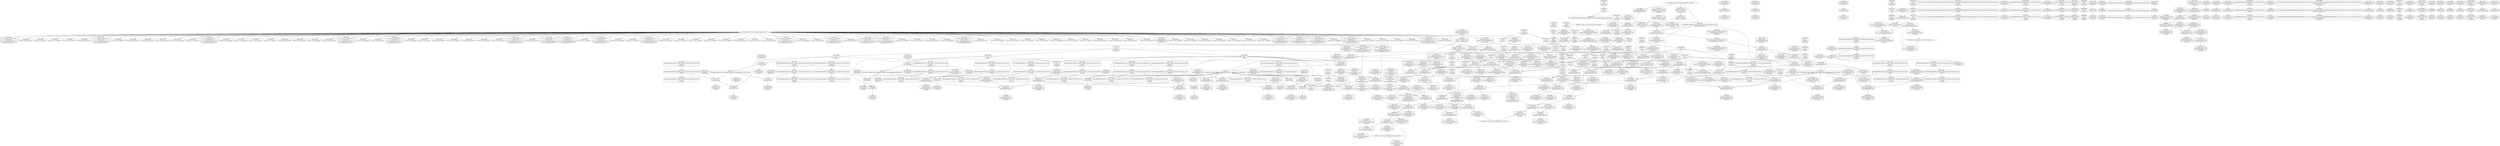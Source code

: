 digraph {
	CE0x5742720 [shape=record,shape=Mrecord,label="{CE0x5742720|selinux_shm_shmat:_tmp|*SummSink*}"]
	CE0x577d370 [shape=record,shape=Mrecord,label="{CE0x577d370|current_sid:_call4|security/selinux/hooks.c,218|*SummSink*}"]
	CE0x5753dc0 [shape=record,shape=Mrecord,label="{CE0x5753dc0|ipc_has_perm:_tmp1|*SummSource*}"]
	CE0x574a4c0 [shape=record,shape=Mrecord,label="{CE0x574a4c0|80:_i32,_112:_i8*,_:_CRE_54,55_}"]
	CE0x577df70 [shape=record,shape=Mrecord,label="{CE0x577df70|ipc_has_perm:_tmp5|security/selinux/hooks.c,5131|*SummSource*}"]
	CE0x57672f0 [shape=record,shape=Mrecord,label="{CE0x57672f0|current_sid:_tobool|security/selinux/hooks.c,218|*SummSource*}"]
	CE0x5744910 [shape=record,shape=Mrecord,label="{CE0x5744910|80:_i32,_112:_i8*,_:_CRE_21,22_}"]
	CE0x575d970 [shape=record,shape=Mrecord,label="{CE0x575d970|80:_i32,_112:_i8*,_:_CRE_4,5_}"]
	CE0x574aab0 [shape=record,shape=Mrecord,label="{CE0x574aab0|80:_i32,_112:_i8*,_:_CRE_59,60_}"]
	CE0x5754ce0 [shape=record,shape=Mrecord,label="{CE0x5754ce0|current_sid:_land.lhs.true|*SummSink*}"]
	CE0x578c6a0 [shape=record,shape=Mrecord,label="{CE0x578c6a0|current_sid:_tmp24|security/selinux/hooks.c,220|*SummSource*}"]
	CE0x5784690 [shape=record,shape=Mrecord,label="{CE0x5784690|avc_has_perm:_entry}"]
	CE0x575fc70 [shape=record,shape=Mrecord,label="{CE0x575fc70|_call_void_mcount()_#3|*SummSink*}"]
	CE0x57516b0 [shape=record,shape=Mrecord,label="{CE0x57516b0|i64*_getelementptr_inbounds_(_11_x_i64_,_11_x_i64_*___llvm_gcov_ctr125,_i64_0,_i64_0)|*Constant*|*SummSink*}"]
	CE0x6c25630 [shape=record,shape=Mrecord,label="{CE0x6c25630|selinux_shm_shmat:_tmp|*SummSource*}"]
	CE0x578af80 [shape=record,shape=Mrecord,label="{CE0x578af80|_ret_%struct.task_struct*_%tmp4,_!dbg_!27714|./arch/x86/include/asm/current.h,14|*SummSource*}"]
	CE0x5786c40 [shape=record,shape=Mrecord,label="{CE0x5786c40|avc_has_perm:_tsid|Function::avc_has_perm&Arg::tsid::}"]
	CE0x578d900 [shape=record,shape=Mrecord,label="{CE0x578d900|current_sid:_cred|security/selinux/hooks.c,218}"]
	CE0x575fbd0 [shape=record,shape=Mrecord,label="{CE0x575fbd0|_call_void_mcount()_#3|*SummSource*}"]
	CE0x57908f0 [shape=record,shape=Mrecord,label="{CE0x57908f0|current_sid:_tmp9|security/selinux/hooks.c,218}"]
	CE0x575dfd0 [shape=record,shape=Mrecord,label="{CE0x575dfd0|80:_i32,_112:_i8*,_:_CRE_35,36_}"]
	CE0x5786ee0 [shape=record,shape=Mrecord,label="{CE0x5786ee0|avc_has_perm:_tsid|Function::avc_has_perm&Arg::tsid::|*SummSink*}"]
	"CONST[source:2(external),value:2(dynamic)][purpose:{subject}]"
	CE0x57877b0 [shape=record,shape=Mrecord,label="{CE0x57877b0|avc_has_perm:_requested|Function::avc_has_perm&Arg::requested::|*SummSource*}"]
	CE0x5786030 [shape=record,shape=Mrecord,label="{CE0x5786030|i32_(i32,_i32,_i16,_i32,_%struct.common_audit_data*)*_bitcast_(i32_(i32,_i32,_i16,_i32,_%struct.common_audit_data.495*)*_avc_has_perm_to_i32_(i32,_i32,_i16,_i32,_%struct.common_audit_data*)*)|*Constant*|*SummSink*}"]
	CE0x5747d70 [shape=record,shape=Mrecord,label="{CE0x5747d70|80:_i32,_112:_i8*,_:_CRE_46,47_}"]
	CE0x6af2a20 [shape=record,shape=Mrecord,label="{CE0x6af2a20|i32_0|*Constant*|*SummSource*}"]
	CE0x576acd0 [shape=record,shape=Mrecord,label="{CE0x576acd0|i64*_getelementptr_inbounds_(_11_x_i64_,_11_x_i64_*___llvm_gcov_ctr125,_i64_0,_i64_6)|*Constant*}"]
	CE0x57824f0 [shape=record,shape=Mrecord,label="{CE0x57824f0|i64*_getelementptr_inbounds_(_11_x_i64_,_11_x_i64_*___llvm_gcov_ctr125,_i64_0,_i64_10)|*Constant*|*SummSink*}"]
	CE0x577d080 [shape=record,shape=Mrecord,label="{CE0x577d080|current_sid:_call4|security/selinux/hooks.c,218}"]
	CE0x5751390 [shape=record,shape=Mrecord,label="{CE0x5751390|_call_void_mcount()_#3|*SummSink*}"]
	CE0x573a2d0 [shape=record,shape=Mrecord,label="{CE0x573a2d0|80:_i32,_112:_i8*,_:_CRE_112,120_|*MultipleSource*|Function::selinux_shm_shmat&Arg::shp::|security/selinux/hooks.c,5379}"]
	CE0x575cd40 [shape=record,shape=Mrecord,label="{CE0x575cd40|selinux_shm_shmat:_tmp5|security/selinux/hooks.c,5374|*SummSource*}"]
	CE0x5757750 [shape=record,shape=Mrecord,label="{CE0x5757750|i32_16|*Constant*|*SummSource*}"]
	CE0x5780af0 [shape=record,shape=Mrecord,label="{CE0x5780af0|i8*_getelementptr_inbounds_(_45_x_i8_,_45_x_i8_*_.str12,_i32_0,_i32_0)|*Constant*}"]
	CE0x5735580 [shape=record,shape=Mrecord,label="{CE0x5735580|i64*_getelementptr_inbounds_(_6_x_i64_,_6_x_i64_*___llvm_gcov_ctr316,_i64_0,_i64_4)|*Constant*|*SummSink*}"]
	CE0x5784dd0 [shape=record,shape=Mrecord,label="{CE0x5784dd0|ipc_has_perm:_tmp7|security/selinux/hooks.c,5136|*SummSink*}"]
	CE0x5744300 [shape=record,shape=Mrecord,label="{CE0x5744300|selinux_shm_shmat:_tmp2|security/selinux/hooks.c,5374}"]
	CE0x5746fc0 [shape=record,shape=Mrecord,label="{CE0x5746fc0|selinux_shm_shmat:_if.end|*SummSink*}"]
	CE0x57835c0 [shape=record,shape=Mrecord,label="{CE0x57835c0|ipc_has_perm:_u|security/selinux/hooks.c,5134|*SummSource*}"]
	CE0x57830e0 [shape=record,shape=Mrecord,label="{CE0x57830e0|current_sid:_tmp8|security/selinux/hooks.c,218|*SummSink*}"]
	CE0x5754670 [shape=record,shape=Mrecord,label="{CE0x5754670|get_current:_tmp4|./arch/x86/include/asm/current.h,14|*SummSource*}"]
	CE0x5754520 [shape=record,shape=Mrecord,label="{CE0x5754520|GLOBAL:_current_sid.__warned|Global_var:current_sid.__warned|*SummSink*}"]
	CE0x574b430 [shape=record,shape=Mrecord,label="{CE0x574b430|80:_i32,_112:_i8*,_:_CRE_67,68_}"]
	CE0x57a74b0 [shape=record,shape=Mrecord,label="{CE0x57a74b0|get_current:_tmp2|*SummSource*}"]
	CE0x5790a20 [shape=record,shape=Mrecord,label="{CE0x5790a20|current_sid:_tmp9|security/selinux/hooks.c,218|*SummSource*}"]
	CE0x573b820 [shape=record,shape=Mrecord,label="{CE0x573b820|80:_i32,_112:_i8*,_:_CRE_200,208_|*MultipleSource*|Function::selinux_shm_shmat&Arg::shp::|security/selinux/hooks.c,5379}"]
	CE0x57565e0 [shape=record,shape=Mrecord,label="{CE0x57565e0|i64*_getelementptr_inbounds_(_6_x_i64_,_6_x_i64_*___llvm_gcov_ctr316,_i64_0,_i64_5)|*Constant*|*SummSink*}"]
	CE0x578cff0 [shape=record,shape=Mrecord,label="{CE0x578cff0|i64*_getelementptr_inbounds_(_2_x_i64_,_2_x_i64_*___llvm_gcov_ctr98,_i64_0,_i64_0)|*Constant*}"]
	CE0x578c830 [shape=record,shape=Mrecord,label="{CE0x578c830|current_sid:_tmp24|security/selinux/hooks.c,220|*SummSink*}"]
	CE0x76918f0 [shape=record,shape=Mrecord,label="{CE0x76918f0|i64_0|*Constant*|*SummSink*}"]
	CE0x57992e0 [shape=record,shape=Mrecord,label="{CE0x57992e0|GLOBAL:_lockdep_rcu_suspicious|*Constant*|*SummSink*}"]
	CE0x5740b00 [shape=record,shape=Mrecord,label="{CE0x5740b00|selinux_shm_shmat:_tmp9|security/selinux/hooks.c,5377|*SummSource*}"]
	CE0x575f340 [shape=record,shape=Mrecord,label="{CE0x575f340|COLLAPSED:_GCMRE___llvm_gcov_ctr125_internal_global_11_x_i64_zeroinitializer:_elem_0:default:}"]
	CE0x575e8e0 [shape=record,shape=Mrecord,label="{CE0x575e8e0|ipc_has_perm:_ad|security/selinux/hooks.c, 5128}"]
	CE0x5733030 [shape=record,shape=Mrecord,label="{CE0x5733030|GLOBAL:_current_sid|*Constant*|*SummSource*}"]
	CE0x574abe0 [shape=record,shape=Mrecord,label="{CE0x574abe0|80:_i32,_112:_i8*,_:_CRE_60,61_}"]
	CE0x575d6c0 [shape=record,shape=Mrecord,label="{CE0x575d6c0|80:_i32,_112:_i8*,_:_CRE_32,33_}"]
	CE0x5784700 [shape=record,shape=Mrecord,label="{CE0x5784700|0:_i16,_4:_i32,_:_CRE_0,2_|*MultipleSource*|security/selinux/hooks.c,5136|*LoadInst*|security/selinux/hooks.c,5131|security/selinux/hooks.c,5131}"]
	CE0x573df40 [shape=record,shape=Mrecord,label="{CE0x573df40|selinux_shm_shmat:_tmp1|*SummSource*}"]
	CE0x5781070 [shape=record,shape=Mrecord,label="{CE0x5781070|i64*_getelementptr_inbounds_(_11_x_i64_,_11_x_i64_*___llvm_gcov_ctr125,_i64_0,_i64_9)|*Constant*|*SummSource*}"]
	CE0x57821f0 [shape=record,shape=Mrecord,label="{CE0x57821f0|i64*_getelementptr_inbounds_(_11_x_i64_,_11_x_i64_*___llvm_gcov_ctr125,_i64_0,_i64_10)|*Constant*}"]
	CE0x5739b60 [shape=record,shape=Mrecord,label="{CE0x5739b60|80:_i32,_112:_i8*,_:_CRE_92,96_|*MultipleSource*|Function::selinux_shm_shmat&Arg::shp::|security/selinux/hooks.c,5379}"]
	CE0x5745b70 [shape=record,shape=Mrecord,label="{CE0x5745b70|i64*_getelementptr_inbounds_(_2_x_i64_,_2_x_i64_*___llvm_gcov_ctr98,_i64_0,_i64_1)|*Constant*|*SummSource*}"]
	CE0x5750570 [shape=record,shape=Mrecord,label="{CE0x5750570|current_sid:_tmp11|security/selinux/hooks.c,218|*SummSink*}"]
	CE0x5742790 [shape=record,shape=Mrecord,label="{CE0x5742790|i64_1|*Constant*}"]
	CE0x5787080 [shape=record,shape=Mrecord,label="{CE0x5787080|avc_has_perm:_tclass|Function::avc_has_perm&Arg::tclass::}"]
	CE0x575e800 [shape=record,shape=Mrecord,label="{CE0x575e800|i64_1|*Constant*}"]
	CE0x5785400 [shape=record,shape=Mrecord,label="{CE0x5785400|ipc_has_perm:_tmp8|security/selinux/hooks.c,5136}"]
	CE0x575a120 [shape=record,shape=Mrecord,label="{CE0x575a120|selinux_shm_shmat:_shp|Function::selinux_shm_shmat&Arg::shp::}"]
	CE0x575ebd0 [shape=record,shape=Mrecord,label="{CE0x575ebd0|current_sid:_tmp3|*SummSource*}"]
	CE0x5792060 [shape=record,shape=Mrecord,label="{CE0x5792060|i8_1|*Constant*}"]
	CE0x57828f0 [shape=record,shape=Mrecord,label="{CE0x57828f0|current_sid:_tmp20|security/selinux/hooks.c,218|*SummSource*}"]
	CE0x5748620 [shape=record,shape=Mrecord,label="{CE0x5748620|80:_i32,_112:_i8*,_:_CRE_8,9_}"]
	CE0x57652a0 [shape=record,shape=Mrecord,label="{CE0x57652a0|get_current:_tmp4|./arch/x86/include/asm/current.h,14|*SummSink*}"]
	CE0x5745f70 [shape=record,shape=Mrecord,label="{CE0x5745f70|80:_i32,_112:_i8*,_:_CRE_2,3_}"]
	CE0x57999f0 [shape=record,shape=Mrecord,label="{CE0x57999f0|i32_218|*Constant*|*SummSink*}"]
	CE0x5751720 [shape=record,shape=Mrecord,label="{CE0x5751720|current_sid:_if.end}"]
	CE0x578acc0 [shape=record,shape=Mrecord,label="{CE0x578acc0|get_current:_entry|*SummSource*}"]
	CE0x5733710 [shape=record,shape=Mrecord,label="{CE0x5733710|selinux_shm_shmat:_tmp3|security/selinux/hooks.c,5374|*SummSource*}"]
	CE0x5765440 [shape=record,shape=Mrecord,label="{CE0x5765440|%struct.task_struct*_(%struct.task_struct**)*_asm_movq_%gs:$_1:P_,$0_,_r,im,_dirflag_,_fpsr_,_flags_}"]
	CE0x5764a00 [shape=record,shape=Mrecord,label="{CE0x5764a00|current_sid:_tmp14|security/selinux/hooks.c,218}"]
	CE0x578cef0 [shape=record,shape=Mrecord,label="{CE0x578cef0|get_current:_tmp4|./arch/x86/include/asm/current.h,14}"]
	CE0x574da30 [shape=record,shape=Mrecord,label="{CE0x574da30|ipc_has_perm:_bb|*SummSource*}"]
	CE0x5782560 [shape=record,shape=Mrecord,label="{CE0x5782560|current_sid:_tmp19|security/selinux/hooks.c,218|*SummSink*}"]
	CE0x575a3f0 [shape=record,shape=Mrecord,label="{CE0x575a3f0|i32_4096|*Constant*}"]
	CE0x57512a0 [shape=record,shape=Mrecord,label="{CE0x57512a0|_call_void_mcount()_#3|*SummSource*}"]
	CE0x5782f40 [shape=record,shape=Mrecord,label="{CE0x5782f40|current_sid:_tmp8|security/selinux/hooks.c,218|*SummSource*}"]
	CE0x578b1d0 [shape=record,shape=Mrecord,label="{CE0x578b1d0|current_sid:_tmp23|security/selinux/hooks.c,218|*SummSink*}"]
	CE0x51d6510 [shape=record,shape=Mrecord,label="{CE0x51d6510|selinux_shm_shmat:_tmp11|security/selinux/hooks.c,5379|*SummSource*}"]
	CE0x578d700 [shape=record,shape=Mrecord,label="{CE0x578d700|i32_78|*Constant*}"]
	"CONST[source:0(mediator),value:2(dynamic)][purpose:{object}]"
	CE0x576c150 [shape=record,shape=Mrecord,label="{CE0x576c150|i64*_getelementptr_inbounds_(_11_x_i64_,_11_x_i64_*___llvm_gcov_ctr125,_i64_0,_i64_6)|*Constant*|*SummSink*}"]
	CE0x57a7440 [shape=record,shape=Mrecord,label="{CE0x57a7440|get_current:_tmp2}"]
	CE0x574a1a0 [shape=record,shape=Mrecord,label="{CE0x574a1a0|selinux_shm_shmat:_tmp4|security/selinux/hooks.c,5374|*SummSink*}"]
	CE0x576a0d0 [shape=record,shape=Mrecord,label="{CE0x576a0d0|current_sid:_tmp6|security/selinux/hooks.c,218}"]
	CE0x575e100 [shape=record,shape=Mrecord,label="{CE0x575e100|80:_i32,_112:_i8*,_:_CRE_36,37_}"]
	CE0x5784fd0 [shape=record,shape=Mrecord,label="{CE0x5784fd0|ipc_has_perm:_sclass|security/selinux/hooks.c,5136}"]
	CE0x5785a00 [shape=record,shape=Mrecord,label="{CE0x5785a00|ipc_has_perm:_call2|security/selinux/hooks.c,5136|*SummSource*}"]
	CE0x5732eb0 [shape=record,shape=Mrecord,label="{CE0x5732eb0|GLOBAL:_current_sid|*Constant*}"]
	CE0x5781930 [shape=record,shape=Mrecord,label="{CE0x5781930|current_sid:_tmp19|security/selinux/hooks.c,218|*SummSource*}"]
	CE0x5758a80 [shape=record,shape=Mrecord,label="{CE0x5758a80|i64*_getelementptr_inbounds_(_11_x_i64_,_11_x_i64_*___llvm_gcov_ctr125,_i64_0,_i64_8)|*Constant*}"]
	CE0x6dcdc80 [shape=record,shape=Mrecord,label="{CE0x6dcdc80|selinux_shm_shmat:_tobool|security/selinux/hooks.c,5374}"]
	CE0x5783ab0 [shape=record,shape=Mrecord,label="{CE0x5783ab0|ipc_has_perm:_ipc_id|security/selinux/hooks.c,5134}"]
	CE0x578dfd0 [shape=record,shape=Mrecord,label="{CE0x578dfd0|current_sid:_tmp21|security/selinux/hooks.c,218}"]
	CE0x57805f0 [shape=record,shape=Mrecord,label="{CE0x57805f0|i8_4|*Constant*}"]
	CE0x578cb70 [shape=record,shape=Mrecord,label="{CE0x578cb70|get_current:_bb|*SummSource*}"]
	CE0x57931c0 [shape=record,shape=Mrecord,label="{CE0x57931c0|current_sid:_tmp|*SummSink*}"]
	CE0x5748880 [shape=record,shape=Mrecord,label="{CE0x5748880|80:_i32,_112:_i8*,_:_CRE_10,11_}"]
	CE0x57491c0 [shape=record,shape=Mrecord,label="{CE0x57491c0|80:_i32,_112:_i8*,_:_CRE_19,20_}"]
	CE0x5752010 [shape=record,shape=Mrecord,label="{CE0x5752010|ipc_has_perm:_tmp}"]
	CE0x574bc80 [shape=record,shape=Mrecord,label="{CE0x574bc80|80:_i32,_112:_i8*,_:_CRE_80,84_|*MultipleSource*|Function::selinux_shm_shmat&Arg::shp::|security/selinux/hooks.c,5379}"]
	CE0x57656b0 [shape=record,shape=Mrecord,label="{CE0x57656b0|i64*_getelementptr_inbounds_(_11_x_i64_,_11_x_i64_*___llvm_gcov_ctr125,_i64_0,_i64_1)|*Constant*|*SummSource*}"]
	CE0x5744dd0 [shape=record,shape=Mrecord,label="{CE0x5744dd0|80:_i32,_112:_i8*,_:_CRE_25,26_}"]
	CE0x5767b00 [shape=record,shape=Mrecord,label="{CE0x5767b00|ipc_has_perm:_tmp4|*LoadInst*|security/selinux/hooks.c,5131|*SummSource*}"]
	CE0x5790af0 [shape=record,shape=Mrecord,label="{CE0x5790af0|current_sid:_tmp9|security/selinux/hooks.c,218|*SummSink*}"]
	CE0x5738240 [shape=record,shape=Mrecord,label="{CE0x5738240|selinux_shm_shmat:_bb|*SummSource*}"]
	CE0x57841d0 [shape=record,shape=Mrecord,label="{CE0x57841d0|ipc_has_perm:_sid1|security/selinux/hooks.c,5136|*SummSource*}"]
	CE0x578cda0 [shape=record,shape=Mrecord,label="{CE0x578cda0|get_current:_tmp2|*SummSink*}"]
	CE0x578c0e0 [shape=record,shape=Mrecord,label="{CE0x578c0e0|get_current:_tmp}"]
	CE0x5759630 [shape=record,shape=Mrecord,label="{CE0x5759630|i64*_getelementptr_inbounds_(_6_x_i64_,_6_x_i64_*___llvm_gcov_ctr316,_i64_0,_i64_4)|*Constant*}"]
	CE0x574c290 [shape=record,shape=Mrecord,label="{CE0x574c290|current_sid:_tobool1|security/selinux/hooks.c,218|*SummSource*}"]
	CE0x5783c10 [shape=record,shape=Mrecord,label="{CE0x5783c10|ipc_has_perm:_ipc_id|security/selinux/hooks.c,5134|*SummSource*}"]
	CE0x576ebc0 [shape=record,shape=Mrecord,label="{CE0x576ebc0|current_sid:_call|security/selinux/hooks.c,218|*SummSource*}"]
	CE0x5748230 [shape=record,shape=Mrecord,label="{CE0x5748230|80:_i32,_112:_i8*,_:_CRE_50,51_}"]
	CE0x576b620 [shape=record,shape=Mrecord,label="{CE0x576b620|GLOBAL:_current_task|Global_var:current_task|*SummSink*}"]
	CE0x57360c0 [shape=record,shape=Mrecord,label="{CE0x57360c0|i64*_getelementptr_inbounds_(_6_x_i64_,_6_x_i64_*___llvm_gcov_ctr316,_i64_0,_i64_0)|*Constant*|*SummSource*}"]
	CE0x5739d60 [shape=record,shape=Mrecord,label="{CE0x5739d60|80:_i32,_112:_i8*,_:_CRE_96,100_|*MultipleSource*|Function::selinux_shm_shmat&Arg::shp::|security/selinux/hooks.c,5379}"]
	CE0x5791b90 [shape=record,shape=Mrecord,label="{CE0x5791b90|current_sid:_tmp16|security/selinux/hooks.c,218}"]
	CE0x57418d0 [shape=record,shape=Mrecord,label="{CE0x57418d0|i32_0|*Constant*}"]
	CE0x573dad0 [shape=record,shape=Mrecord,label="{CE0x573dad0|i64*_getelementptr_inbounds_(_6_x_i64_,_6_x_i64_*___llvm_gcov_ctr316,_i64_0,_i64_0)|*Constant*|*SummSink*}"]
	CE0x5748f60 [shape=record,shape=Mrecord,label="{CE0x5748f60|80:_i32,_112:_i8*,_:_CRE_17,18_}"]
	CE0x6c255c0 [shape=record,shape=Mrecord,label="{CE0x6c255c0|selinux_shm_shmat:_tmp}"]
	CE0x577e780 [shape=record,shape=Mrecord,label="{CE0x577e780|ipc_has_perm:_type|security/selinux/hooks.c,5133|*SummSource*}"]
	CE0x574e650 [shape=record,shape=Mrecord,label="{CE0x574e650|_ret_i32_%call,_!dbg_!27724|security/selinux/hooks.c,5379|*SummSource*}"]
	CE0x5780ea0 [shape=record,shape=Mrecord,label="{CE0x5780ea0|i64*_getelementptr_inbounds_(_11_x_i64_,_11_x_i64_*___llvm_gcov_ctr125,_i64_0,_i64_9)|*Constant*}"]
	CE0x575f6c0 [shape=record,shape=Mrecord,label="{CE0x575f6c0|current_sid:_call|security/selinux/hooks.c,218|*SummSink*}"]
	CE0x57921e0 [shape=record,shape=Mrecord,label="{CE0x57921e0|i8_1|*Constant*|*SummSource*}"]
	CE0x5739570 [shape=record,shape=Mrecord,label="{CE0x5739570|selinux_shm_shmat:_entry|*SummSink*}"]
	CE0x573b0e0 [shape=record,shape=Mrecord,label="{CE0x573b0e0|80:_i32,_112:_i8*,_:_CRE_172,176_|*MultipleSource*|Function::selinux_shm_shmat&Arg::shp::|security/selinux/hooks.c,5379}"]
	CE0x5799560 [shape=record,shape=Mrecord,label="{CE0x5799560|i8*_getelementptr_inbounds_(_25_x_i8_,_25_x_i8_*_.str3,_i32_0,_i32_0)|*Constant*|*SummSink*}"]
	CE0x5783d40 [shape=record,shape=Mrecord,label="{CE0x5783d40|ipc_has_perm:_ipc_id|security/selinux/hooks.c,5134|*SummSink*}"]
	CE0x575a460 [shape=record,shape=Mrecord,label="{CE0x575a460|_call_void_mcount()_#3|*SummSink*}"]
	CE0x57362f0 [shape=record,shape=Mrecord,label="{CE0x57362f0|i64*_getelementptr_inbounds_(_6_x_i64_,_6_x_i64_*___llvm_gcov_ctr316,_i64_0,_i64_0)|*Constant*}"]
	CE0x5787320 [shape=record,shape=Mrecord,label="{CE0x5787320|avc_has_perm:_tclass|Function::avc_has_perm&Arg::tclass::|*SummSink*}"]
	CE0x5781ea0 [shape=record,shape=Mrecord,label="{CE0x5781ea0|current_sid:_tmp19|security/selinux/hooks.c,218}"]
	CE0x57d1050 [shape=record,shape=Mrecord,label="{CE0x57d1050|get_current:_tmp|*SummSource*}"]
	CE0x5753550 [shape=record,shape=Mrecord,label="{CE0x5753550|i32_4096|*Constant*|*SummSink*}"]
	CE0x575abf0 [shape=record,shape=Mrecord,label="{CE0x575abf0|selinux_shm_shmat:_tmp6|security/selinux/hooks.c,5375|*SummSink*}"]
	CE0x574ef80 [shape=record,shape=Mrecord,label="{CE0x574ef80|ipc_has_perm:_perms|Function::ipc_has_perm&Arg::perms::}"]
	CE0x5757830 [shape=record,shape=Mrecord,label="{CE0x5757830|i32_16|*Constant*|*SummSink*}"]
	CE0x5798920 [shape=record,shape=Mrecord,label="{CE0x5798920|_call_void_lockdep_rcu_suspicious(i8*_getelementptr_inbounds_(_25_x_i8_,_25_x_i8_*_.str3,_i32_0,_i32_0),_i32_218,_i8*_getelementptr_inbounds_(_45_x_i8_,_45_x_i8_*_.str12,_i32_0,_i32_0))_#10,_!dbg_!27727|security/selinux/hooks.c,218|*SummSink*}"]
	CE0x578ea20 [shape=record,shape=Mrecord,label="{CE0x578ea20|current_sid:_security|security/selinux/hooks.c,218|*SummSink*}"]
	CE0x57b9630 [shape=record,shape=Mrecord,label="{CE0x57b9630|get_current:_tmp|*SummSink*}"]
	"CONST[source:0(mediator),value:0(static)][purpose:{operation}]"
	CE0x5784830 [shape=record,shape=Mrecord,label="{CE0x5784830|0:_i16,_4:_i32,_:_CRE_4,8_|*MultipleSource*|security/selinux/hooks.c,5136|*LoadInst*|security/selinux/hooks.c,5131|security/selinux/hooks.c,5131}"]
	CE0x574d8c0 [shape=record,shape=Mrecord,label="{CE0x574d8c0|ipc_has_perm:_bb}"]
	CE0x5756650 [shape=record,shape=Mrecord,label="{CE0x5756650|selinux_shm_shmat:_perms.0|*SummSource*}"]
	CE0x576c230 [shape=record,shape=Mrecord,label="{CE0x576c230|i64_3|*Constant*|*SummSink*}"]
	CE0x5791120 [shape=record,shape=Mrecord,label="{CE0x5791120|current_sid:_tmp5|security/selinux/hooks.c,218|*SummSink*}"]
	CE0x574bb50 [shape=record,shape=Mrecord,label="{CE0x574bb50|80:_i32,_112:_i8*,_:_CRE_76,80_|*MultipleSource*|Function::selinux_shm_shmat&Arg::shp::|security/selinux/hooks.c,5379}"]
	CE0x5731890 [shape=record,shape=Mrecord,label="{CE0x5731890|i32_3|*Constant*|*SummSource*}"]
	CE0x578bc80 [shape=record,shape=Mrecord,label="{CE0x578bc80|0:_i32,_4:_i32,_8:_i32,_12:_i32,_:_CMRE_4,8_|*MultipleSource*|security/selinux/hooks.c,218|security/selinux/hooks.c,218|security/selinux/hooks.c,220}"]
	CE0x5744f00 [shape=record,shape=Mrecord,label="{CE0x5744f00|80:_i32,_112:_i8*,_:_CRE_26,27_}"]
	CE0x574f310 [shape=record,shape=Mrecord,label="{CE0x574f310|_ret_i32_%call2,_!dbg_!27728|security/selinux/hooks.c,5136}"]
	CE0x5799000 [shape=record,shape=Mrecord,label="{CE0x5799000|GLOBAL:_lockdep_rcu_suspicious|*Constant*}"]
	CE0x5739990 [shape=record,shape=Mrecord,label="{CE0x5739990|80:_i32,_112:_i8*,_:_CRE_88,92_|*MultipleSource*|Function::selinux_shm_shmat&Arg::shp::|security/selinux/hooks.c,5379}"]
	CE0x576a2e0 [shape=record,shape=Mrecord,label="{CE0x576a2e0|current_sid:_tmp6|security/selinux/hooks.c,218|*SummSink*}"]
	CE0x57988b0 [shape=record,shape=Mrecord,label="{CE0x57988b0|_call_void_lockdep_rcu_suspicious(i8*_getelementptr_inbounds_(_25_x_i8_,_25_x_i8_*_.str3,_i32_0,_i32_0),_i32_218,_i8*_getelementptr_inbounds_(_45_x_i8_,_45_x_i8_*_.str12,_i32_0,_i32_0))_#10,_!dbg_!27727|security/selinux/hooks.c,218|*SummSource*}"]
	CE0x578e5b0 [shape=record,shape=Mrecord,label="{CE0x578e5b0|i32_22|*Constant*|*SummSource*}"]
	CE0x6dcddd0 [shape=record,shape=Mrecord,label="{CE0x6dcddd0|selinux_shm_shmat:_tobool|security/selinux/hooks.c,5374|*SummSink*}"]
	CE0x5751ea0 [shape=record,shape=Mrecord,label="{CE0x5751ea0|i64*_getelementptr_inbounds_(_2_x_i64_,_2_x_i64_*___llvm_gcov_ctr294,_i64_0,_i64_0)|*Constant*|*SummSink*}"]
	CE0x57509c0 [shape=record,shape=Mrecord,label="{CE0x57509c0|current_sid:_tmp2|*SummSink*}"]
	CE0x5764830 [shape=record,shape=Mrecord,label="{CE0x5764830|i64*_getelementptr_inbounds_(_11_x_i64_,_11_x_i64_*___llvm_gcov_ctr125,_i64_0,_i64_8)|*Constant*|*SummSink*}"]
	CE0x574af70 [shape=record,shape=Mrecord,label="{CE0x574af70|80:_i32,_112:_i8*,_:_CRE_63,64_}"]
	CE0x5735300 [shape=record,shape=Mrecord,label="{CE0x5735300|i64*_getelementptr_inbounds_(_6_x_i64_,_6_x_i64_*___llvm_gcov_ctr316,_i64_0,_i64_4)|*Constant*|*SummSource*}"]
	CE0x5746bd0 [shape=record,shape=Mrecord,label="{CE0x5746bd0|selinux_shm_shmat:_if.then}"]
	CE0x5784bf0 [shape=record,shape=Mrecord,label="{CE0x5784bf0|ipc_has_perm:_tmp7|security/selinux/hooks.c,5136|*SummSource*}"]
	CE0x5782750 [shape=record,shape=Mrecord,label="{CE0x5782750|current_sid:_tmp20|security/selinux/hooks.c,218}"]
	CE0x5753c90 [shape=record,shape=Mrecord,label="{CE0x5753c90|selinux_shm_shmat:_if.end}"]
	CE0x5786420 [shape=record,shape=Mrecord,label="{CE0x5786420|avc_has_perm:_entry|*SummSink*}"]
	CE0x578b6f0 [shape=record,shape=Mrecord,label="{CE0x578b6f0|current_sid:_sid|security/selinux/hooks.c,220}"]
	CE0x574a000 [shape=record,shape=Mrecord,label="{CE0x574a000|selinux_shm_shmat:_tmp4|security/selinux/hooks.c,5374|*SummSource*}"]
	CE0x5743930 [shape=record,shape=Mrecord,label="{CE0x5743930|80:_i32,_112:_i8*,_:_CRE_15,16_}"]
	CE0x575e950 [shape=record,shape=Mrecord,label="{CE0x575e950|current_sid:_call|security/selinux/hooks.c,218}"]
	CE0x576f490 [shape=record,shape=Mrecord,label="{CE0x576f490|current_sid:_do.end|*SummSink*}"]
	CE0x574ed80 [shape=record,shape=Mrecord,label="{CE0x574ed80|ipc_has_perm:_entry|*SummSource*}"]
	CE0x578e480 [shape=record,shape=Mrecord,label="{CE0x578e480|i32_22|*Constant*}"]
	CE0x576e6a0 [shape=record,shape=Mrecord,label="{CE0x576e6a0|ipc_has_perm:_tmp1|*SummSink*}"]
	CE0x575aa00 [shape=record,shape=Mrecord,label="{CE0x575aa00|i64_1|*Constant*|*SummSink*}"]
	CE0x5753260 [shape=record,shape=Mrecord,label="{CE0x5753260|selinux_shm_shmat:_tmp5|security/selinux/hooks.c,5374}"]
	CE0x574fdb0 [shape=record,shape=Mrecord,label="{CE0x574fdb0|current_sid:_tmp10|security/selinux/hooks.c,218}"]
	CE0x57a7c80 [shape=record,shape=Mrecord,label="{CE0x57a7c80|%struct.task_struct*_(%struct.task_struct**)*_asm_movq_%gs:$_1:P_,$0_,_r,im,_dirflag_,_fpsr_,_flags_|*SummSink*}"]
	CE0x5746550 [shape=record,shape=Mrecord,label="{CE0x5746550|i64*_getelementptr_inbounds_(_6_x_i64_,_6_x_i64_*___llvm_gcov_ctr316,_i64_0,_i64_3)|*Constant*}"]
	CE0x5786a40 [shape=record,shape=Mrecord,label="{CE0x5786a40|avc_has_perm:_ssid|Function::avc_has_perm&Arg::ssid::|*SummSink*}"]
	CE0x5767540 [shape=record,shape=Mrecord,label="{CE0x5767540|i64_3|*Constant*}"]
	CE0x574d160 [shape=record,shape=Mrecord,label="{CE0x574d160|selinux_shm_shmat:_call|security/selinux/hooks.c,5379|*SummSource*}"]
	CE0x578f4e0 [shape=record,shape=Mrecord,label="{CE0x578f4e0|current_sid:_tmp23|security/selinux/hooks.c,218|*SummSource*}"]
	CE0x578cc50 [shape=record,shape=Mrecord,label="{CE0x578cc50|get_current:_bb|*SummSink*}"]
	CE0x57834d0 [shape=record,shape=Mrecord,label="{CE0x57834d0|ipc_has_perm:_u|security/selinux/hooks.c,5134}"]
	CE0x574ba20 [shape=record,shape=Mrecord,label="{CE0x574ba20|80:_i32,_112:_i8*,_:_CRE_72,73_|*MultipleSource*|Function::selinux_shm_shmat&Arg::shp::|security/selinux/hooks.c,5379}"]
	CE0x574ca00 [shape=record,shape=Mrecord,label="{CE0x574ca00|ipc_has_perm:_call|security/selinux/hooks.c,5129}"]
	CE0x5760160 [shape=record,shape=Mrecord,label="{CE0x5760160|i64*_getelementptr_inbounds_(_11_x_i64_,_11_x_i64_*___llvm_gcov_ctr125,_i64_0,_i64_0)|*Constant*|*SummSource*}"]
	CE0x5769af0 [shape=record,shape=Mrecord,label="{CE0x5769af0|current_sid:_tmp15|security/selinux/hooks.c,218|*SummSource*}"]
	CE0x5747650 [shape=record,shape=Mrecord,label="{CE0x5747650|80:_i32,_112:_i8*,_:_CRE_40,41_}"]
	CE0x57585e0 [shape=record,shape=Mrecord,label="{CE0x57585e0|i1_true|*Constant*}"]
	CE0x57520f0 [shape=record,shape=Mrecord,label="{CE0x57520f0|ipc_has_perm:_tmp|*SummSource*}"]
	CE0x57423a0 [shape=record,shape=Mrecord,label="{CE0x57423a0|i32_0|*Constant*}"]
	CE0x5746440 [shape=record,shape=Mrecord,label="{CE0x5746440|i64*_getelementptr_inbounds_(_2_x_i64_,_2_x_i64_*___llvm_gcov_ctr98,_i64_0,_i64_1)|*Constant*}"]
	CE0x5743380 [shape=record,shape=Mrecord,label="{CE0x5743380|ipc_has_perm:_ad|security/selinux/hooks.c, 5128|*SummSink*}"]
	CE0x576e890 [shape=record,shape=Mrecord,label="{CE0x576e890|i32_1|*Constant*|*SummSource*}"]
	"CONST[source:1(input),value:2(dynamic)][purpose:{operation}]"
	CE0x5746760 [shape=record,shape=Mrecord,label="{CE0x5746760|selinux_shm_shmat:_if.then|*SummSink*}"]
	CE0x5748e60 [shape=record,shape=Mrecord,label="{CE0x5748e60|80:_i32,_112:_i8*,_:_CRE_16,17_}"]
	CE0x578b550 [shape=record,shape=Mrecord,label="{CE0x578b550|i32_1|*Constant*}"]
	CE0x578ed40 [shape=record,shape=Mrecord,label="{CE0x578ed40|COLLAPSED:_CMRE:_elem_0::|security/selinux/hooks.c,218}"]
	CE0x57579a0 [shape=record,shape=Mrecord,label="{CE0x57579a0|i32_48|*Constant*|*SummSource*}"]
	CE0x5765340 [shape=record,shape=Mrecord,label="{CE0x5765340|GLOBAL:_current_task|Global_var:current_task}"]
	CE0x578e980 [shape=record,shape=Mrecord,label="{CE0x578e980|current_sid:_security|security/selinux/hooks.c,218|*SummSource*}"]
	CE0x57552f0 [shape=record,shape=Mrecord,label="{CE0x57552f0|_ret_i32_%tmp24,_!dbg_!27742|security/selinux/hooks.c,220|*SummSource*}"]
	CE0x576c4d0 [shape=record,shape=Mrecord,label="{CE0x576c4d0|current_sid:_tmp4|security/selinux/hooks.c,218|*SummSink*}"]
	CE0x578b020 [shape=record,shape=Mrecord,label="{CE0x578b020|_ret_%struct.task_struct*_%tmp4,_!dbg_!27714|./arch/x86/include/asm/current.h,14}"]
	CE0x578de50 [shape=record,shape=Mrecord,label="{CE0x578de50|COLLAPSED:_GCMRE_current_task_external_global_%struct.task_struct*:_elem_0::|security/selinux/hooks.c,218}"]
	CE0x5750010 [shape=record,shape=Mrecord,label="{CE0x5750010|current_sid:_tmp10|security/selinux/hooks.c,218|*SummSink*}"]
	CE0x575c4a0 [shape=record,shape=Mrecord,label="{CE0x575c4a0|selinux_shm_shmat:_shmflg|Function::selinux_shm_shmat&Arg::shmflg::|*SummSink*}"]
	CE0x5760c50 [shape=record,shape=Mrecord,label="{CE0x5760c50|selinux_shm_shmat:_tmp1|*SummSink*}"]
	"CONST[source:0(mediator),value:2(dynamic)][purpose:{subject}]"
	CE0x574eff0 [shape=record,shape=Mrecord,label="{CE0x574eff0|ipc_has_perm:_ipc_perms|Function::ipc_has_perm&Arg::ipc_perms::}"]
	CE0x574a980 [shape=record,shape=Mrecord,label="{CE0x574a980|80:_i32,_112:_i8*,_:_CRE_58,59_}"]
	CE0x574ae40 [shape=record,shape=Mrecord,label="{CE0x574ae40|80:_i32,_112:_i8*,_:_CRE_62,63_}"]
	CE0x5792350 [shape=record,shape=Mrecord,label="{CE0x5792350|i8_1|*Constant*|*SummSink*}"]
	CE0x5767c80 [shape=record,shape=Mrecord,label="{CE0x5767c80|ipc_has_perm:_tmp4|*LoadInst*|security/selinux/hooks.c,5131|*SummSink*}"]
	CE0x5788420 [shape=record,shape=Mrecord,label="{CE0x5788420|GLOBAL:___llvm_gcov_ctr125|Global_var:__llvm_gcov_ctr125}"]
	CE0x57684d0 [shape=record,shape=Mrecord,label="{CE0x57684d0|i64_1|*Constant*}"]
	CE0x5786230 [shape=record,shape=Mrecord,label="{CE0x5786230|avc_has_perm:_entry|*SummSource*}"]
	CE0x5736660 [shape=record,shape=Mrecord,label="{CE0x5736660|selinux_shm_shmat:_tmp8|security/selinux/hooks.c,5377}"]
	"CONST[source:1(input),value:2(dynamic)][purpose:{object}]"
	CE0x575c0a0 [shape=record,shape=Mrecord,label="{CE0x575c0a0|selinux_shm_shmat:_shp|Function::selinux_shm_shmat&Arg::shp::|*SummSink*}"]
	CE0x5767df0 [shape=record,shape=Mrecord,label="{CE0x5767df0|ipc_has_perm:_type|security/selinux/hooks.c,5133|*SummSink*}"]
	CE0x574a390 [shape=record,shape=Mrecord,label="{CE0x574a390|80:_i32,_112:_i8*,_:_CRE_53,54_}"]
	CE0x5791cc0 [shape=record,shape=Mrecord,label="{CE0x5791cc0|current_sid:_tmp16|security/selinux/hooks.c,218|*SummSource*}"]
	CE0x574b8f0 [shape=record,shape=Mrecord,label="{CE0x574b8f0|80:_i32,_112:_i8*,_:_CRE_71,72_}"]
	CE0x5745dd0 [shape=record,shape=Mrecord,label="{CE0x5745dd0|80:_i32,_112:_i8*,_:_CRE_1,2_}"]
	CE0x5757230 [shape=record,shape=Mrecord,label="{CE0x5757230|selinux_shm_shmat:_shm_perm|security/selinux/hooks.c,5379|*SummSource*}"]
	CE0x5747b10 [shape=record,shape=Mrecord,label="{CE0x5747b10|80:_i32,_112:_i8*,_:_CRE_44,45_}"]
	CE0x5785580 [shape=record,shape=Mrecord,label="{CE0x5785580|ipc_has_perm:_tmp8|security/selinux/hooks.c,5136|*SummSource*}"]
	CE0x573a100 [shape=record,shape=Mrecord,label="{CE0x573a100|80:_i32,_112:_i8*,_:_CRE_104,112_|*MultipleSource*|Function::selinux_shm_shmat&Arg::shp::|security/selinux/hooks.c,5379}"]
	CE0x574b1d0 [shape=record,shape=Mrecord,label="{CE0x574b1d0|80:_i32,_112:_i8*,_:_CRE_65,66_}"]
	CE0x5752080 [shape=record,shape=Mrecord,label="{CE0x5752080|COLLAPSED:_GCMRE___llvm_gcov_ctr294_internal_global_2_x_i64_zeroinitializer:_elem_0:default:}"]
	CE0x5786980 [shape=record,shape=Mrecord,label="{CE0x5786980|avc_has_perm:_ssid|Function::avc_has_perm&Arg::ssid::|*SummSource*}"]
	CE0x57542c0 [shape=record,shape=Mrecord,label="{CE0x57542c0|GLOBAL:_current_sid.__warned|Global_var:current_sid.__warned}"]
	CE0x5748750 [shape=record,shape=Mrecord,label="{CE0x5748750|80:_i32,_112:_i8*,_:_CRE_9,10_}"]
	CE0x5787f20 [shape=record,shape=Mrecord,label="{CE0x5787f20|_ret_i32_%retval.0,_!dbg_!27728|security/selinux/avc.c,775|*SummSource*}"]
	CE0x57882b0 [shape=record,shape=Mrecord,label="{CE0x57882b0|current_sid:_land.lhs.true2|*SummSink*}"]
	CE0x578f030 [shape=record,shape=Mrecord,label="{CE0x578f030|current_sid:_tmp22|security/selinux/hooks.c,218|*SummSource*}"]
	CE0x5741af0 [shape=record,shape=Mrecord,label="{CE0x5741af0|i64*_getelementptr_inbounds_(_6_x_i64_,_6_x_i64_*___llvm_gcov_ctr316,_i64_0,_i64_5)|*Constant*|*SummSource*}"]
	CE0x57508e0 [shape=record,shape=Mrecord,label="{CE0x57508e0|current_sid:_tmp2}"]
	CE0x575c930 [shape=record,shape=Mrecord,label="{CE0x575c930|ipc_has_perm:_tmp3|*SummSink*}"]
	CE0x57868e0 [shape=record,shape=Mrecord,label="{CE0x57868e0|avc_has_perm:_ssid|Function::avc_has_perm&Arg::ssid::}"]
	CE0x576e500 [shape=record,shape=Mrecord,label="{CE0x576e500|current_sid:_tmp8|security/selinux/hooks.c,218}"]
	CE0x574bfe0 [shape=record,shape=Mrecord,label="{CE0x574bfe0|80:_i32,_112:_i8*,_:_CRE_84,88_|*MultipleSource*|Function::selinux_shm_shmat&Arg::shp::|security/selinux/hooks.c,5379}"]
	CE0x5751860 [shape=record,shape=Mrecord,label="{CE0x5751860|current_sid:_if.end|*SummSink*}"]
	CE0x573b9f0 [shape=record,shape=Mrecord,label="{CE0x573b9f0|GLOBAL:_ipc_has_perm|*Constant*}"]
	CE0x5768d00 [shape=record,shape=Mrecord,label="{CE0x5768d00|i32_10|*Constant*|*SummSink*}"]
	CE0x5757050 [shape=record,shape=Mrecord,label="{CE0x5757050|i64*_getelementptr_inbounds_(_6_x_i64_,_6_x_i64_*___llvm_gcov_ctr316,_i64_0,_i64_5)|*Constant*}"]
	CE0x574cc40 [shape=record,shape=Mrecord,label="{CE0x574cc40|i64*_getelementptr_inbounds_(_6_x_i64_,_6_x_i64_*___llvm_gcov_ctr316,_i64_0,_i64_3)|*Constant*|*SummSource*}"]
	CE0x575ffa0 [shape=record,shape=Mrecord,label="{CE0x575ffa0|current_sid:_bb|*SummSink*}"]
	CE0x578fb70 [shape=record,shape=Mrecord,label="{CE0x578fb70|GLOBAL:___llvm_gcov_ctr125|Global_var:__llvm_gcov_ctr125|*SummSink*}"]
	CE0x5768f10 [shape=record,shape=Mrecord,label="{CE0x5768f10|ipc_has_perm:_tmp4|*LoadInst*|security/selinux/hooks.c,5131}"]
	CE0x5756ce0 [shape=record,shape=Mrecord,label="{CE0x5756ce0|GLOBAL:___llvm_gcov_ctr316|Global_var:__llvm_gcov_ctr316|*SummSource*}"]
	CE0x5742cf0 [shape=record,shape=Mrecord,label="{CE0x5742cf0|current_sid:_tmp1|*SummSource*}"]
	CE0x576ae50 [shape=record,shape=Mrecord,label="{CE0x576ae50|i64*_getelementptr_inbounds_(_11_x_i64_,_11_x_i64_*___llvm_gcov_ctr125,_i64_0,_i64_6)|*Constant*|*SummSource*}"]
	CE0x5746cd0 [shape=record,shape=Mrecord,label="{CE0x5746cd0|get_current:_tmp1|*SummSink*}"]
	CE0x5787a90 [shape=record,shape=Mrecord,label="{CE0x5787a90|avc_has_perm:_auditdata|Function::avc_has_perm&Arg::auditdata::}"]
	CE0x5760cc0 [shape=record,shape=Mrecord,label="{CE0x5760cc0|_call_void_mcount()_#3|*SummSource*}"]
	CE0x5768af0 [shape=record,shape=Mrecord,label="{CE0x5768af0|i32_10|*Constant*|*SummSource*}"]
	CE0x5787560 [shape=record,shape=Mrecord,label="{CE0x5787560|_ret_i32_%retval.0,_!dbg_!27728|security/selinux/avc.c,775}"]
	CE0x5750950 [shape=record,shape=Mrecord,label="{CE0x5750950|current_sid:_tmp2|*SummSource*}"]
	CE0x5759710 [shape=record,shape=Mrecord,label="{CE0x5759710|selinux_shm_shmat:_tmp7|security/selinux/hooks.c,5375}"]
	CE0x500efd0 [shape=record,shape=Mrecord,label="{CE0x500efd0|i64_0|*Constant*}"]
	CE0x57517f0 [shape=record,shape=Mrecord,label="{CE0x57517f0|current_sid:_if.end|*SummSource*}"]
	CE0x5799450 [shape=record,shape=Mrecord,label="{CE0x5799450|i8*_getelementptr_inbounds_(_25_x_i8_,_25_x_i8_*_.str3,_i32_0,_i32_0)|*Constant*|*SummSource*}"]
	CE0x5755090 [shape=record,shape=Mrecord,label="{CE0x5755090|current_sid:_entry|*SummSink*}"]
	CE0x575e230 [shape=record,shape=Mrecord,label="{CE0x575e230|80:_i32,_112:_i8*,_:_CRE_37,38_}"]
	CE0x57871b0 [shape=record,shape=Mrecord,label="{CE0x57871b0|avc_has_perm:_tclass|Function::avc_has_perm&Arg::tclass::|*SummSource*}"]
	CE0x5788630 [shape=record,shape=Mrecord,label="{CE0x5788630|GLOBAL:___llvm_gcov_ctr125|Global_var:__llvm_gcov_ctr125|*SummSource*}"]
	CE0x57543f0 [shape=record,shape=Mrecord,label="{CE0x57543f0|GLOBAL:_current_sid.__warned|Global_var:current_sid.__warned|*SummSource*}"]
	CE0x5780740 [shape=record,shape=Mrecord,label="{CE0x5780740|i8_4|*Constant*|*SummSource*}"]
	CE0x57674d0 [shape=record,shape=Mrecord,label="{CE0x57674d0|i64_3|*Constant*|*SummSource*}"]
	CE0x573a640 [shape=record,shape=Mrecord,label="{CE0x573a640|80:_i32,_112:_i8*,_:_CRE_128,136_|*MultipleSource*|Function::selinux_shm_shmat&Arg::shp::|security/selinux/hooks.c,5379}"]
	CE0x574f0d0 [shape=record,shape=Mrecord,label="{CE0x574f0d0|ipc_has_perm:_ipc_perms|Function::ipc_has_perm&Arg::ipc_perms::|*SummSource*}"]
	CE0x578e7b0 [shape=record,shape=Mrecord,label="{CE0x578e7b0|i32_22|*Constant*|*SummSink*}"]
	CE0x5784060 [shape=record,shape=Mrecord,label="{CE0x5784060|ipc_has_perm:_sid1|security/selinux/hooks.c,5136}"]
	CE0x5760d30 [shape=record,shape=Mrecord,label="{CE0x5760d30|_call_void_mcount()_#3}"]
	CE0x5755250 [shape=record,shape=Mrecord,label="{CE0x5755250|_ret_i32_%tmp24,_!dbg_!27742|security/selinux/hooks.c,220}"]
	CE0x57322c0 [shape=record,shape=Mrecord,label="{CE0x57322c0|current_sid:_land.lhs.true2}"]
	CE0x5731ff0 [shape=record,shape=Mrecord,label="{CE0x5731ff0|ipc_has_perm:_tmp6|*LoadInst*|security/selinux/hooks.c,5134|*SummSource*}"]
	CE0x574fb10 [shape=record,shape=Mrecord,label="{CE0x574fb10|_ret_i32_%call2,_!dbg_!27728|security/selinux/hooks.c,5136|*SummSink*}"]
	CE0x573b2b0 [shape=record,shape=Mrecord,label="{CE0x573b2b0|80:_i32,_112:_i8*,_:_CRE_176,184_|*MultipleSource*|Function::selinux_shm_shmat&Arg::shp::|security/selinux/hooks.c,5379}"]
	CE0x5745110 [shape=record,shape=Mrecord,label="{CE0x5745110|selinux_shm_shmat:_tmp7|security/selinux/hooks.c,5375|*SummSource*}"]
	CE0x57511a0 [shape=record,shape=Mrecord,label="{CE0x57511a0|_call_void_mcount()_#3}"]
	CE0x575d590 [shape=record,shape=Mrecord,label="{CE0x575d590|80:_i32,_112:_i8*,_:_CRE_31,32_}"]
	CE0x57523c0 [shape=record,shape=Mrecord,label="{CE0x57523c0|ipc_has_perm:_bb|*SummSink*}"]
	CE0x5743070 [shape=record,shape=Mrecord,label="{CE0x5743070|i64*_getelementptr_inbounds_(_11_x_i64_,_11_x_i64_*___llvm_gcov_ctr125,_i64_0,_i64_1)|*Constant*}"]
	CE0x57849a0 [shape=record,shape=Mrecord,label="{CE0x57849a0|ipc_has_perm:_tmp7|security/selinux/hooks.c,5136}"]
	CE0x5785660 [shape=record,shape=Mrecord,label="{CE0x5785660|ipc_has_perm:_tmp8|security/selinux/hooks.c,5136|*SummSink*}"]
	CE0x578ada0 [shape=record,shape=Mrecord,label="{CE0x578ada0|get_current:_entry|*SummSink*}"]
	CE0x57d1340 [shape=record,shape=Mrecord,label="{CE0x57d1340|i64*_getelementptr_inbounds_(_2_x_i64_,_2_x_i64_*___llvm_gcov_ctr98,_i64_0,_i64_0)|*Constant*|*SummSink*}"]
	CE0x57435a0 [shape=record,shape=Mrecord,label="{CE0x57435a0|80:_i32,_112:_i8*,_:_CRE_12,13_}"]
	CE0x5744ca0 [shape=record,shape=Mrecord,label="{CE0x5744ca0|80:_i32,_112:_i8*,_:_CRE_24,25_}"]
	CE0x5767760 [shape=record,shape=Mrecord,label="{CE0x5767760|ipc_has_perm:_security|security/selinux/hooks.c,5131|*SummSource*}"]
	CE0x576bc00 [shape=record,shape=Mrecord,label="{CE0x576bc00|current_sid:_if.then|*SummSource*}"]
	CE0x574b300 [shape=record,shape=Mrecord,label="{CE0x574b300|80:_i32,_112:_i8*,_:_CRE_66,67_}"]
	CE0x576b420 [shape=record,shape=Mrecord,label="{CE0x576b420|current_sid:_tmp13|security/selinux/hooks.c,218|*SummSink*}"]
	CE0x576e950 [shape=record,shape=Mrecord,label="{CE0x576e950|i32_1|*Constant*|*SummSink*}"]
	CE0x5759d60 [shape=record,shape=Mrecord,label="{CE0x5759d60|selinux_shm_shmat:_tmp11|security/selinux/hooks.c,5379|*SummSink*}"]
	CE0x5785ec0 [shape=record,shape=Mrecord,label="{CE0x5785ec0|i32_(i32,_i32,_i16,_i32,_%struct.common_audit_data*)*_bitcast_(i32_(i32,_i32,_i16,_i32,_%struct.common_audit_data.495*)*_avc_has_perm_to_i32_(i32,_i32,_i16,_i32,_%struct.common_audit_data*)*)|*Constant*|*SummSource*}"]
	CE0x573ab70 [shape=record,shape=Mrecord,label="{CE0x573ab70|80:_i32,_112:_i8*,_:_CRE_152,160_|*MultipleSource*|Function::selinux_shm_shmat&Arg::shp::|security/selinux/hooks.c,5379}"]
	CE0x578d770 [shape=record,shape=Mrecord,label="{CE0x578d770|i32_78|*Constant*|*SummSink*}"]
	CE0x577d200 [shape=record,shape=Mrecord,label="{CE0x577d200|current_sid:_call4|security/selinux/hooks.c,218|*SummSource*}"]
	CE0x575d460 [shape=record,shape=Mrecord,label="{CE0x575d460|80:_i32,_112:_i8*,_:_CRE_30,31_}"]
	CE0x5790fc0 [shape=record,shape=Mrecord,label="{CE0x5790fc0|current_sid:_tmp5|security/selinux/hooks.c,218|*SummSource*}"]
	CE0x57559f0 [shape=record,shape=Mrecord,label="{CE0x57559f0|i64_0|*Constant*|*SummSource*}"]
	CE0x5751950 [shape=record,shape=Mrecord,label="{CE0x5751950|current_sid:_do.body}"]
	CE0x5753a50 [shape=record,shape=Mrecord,label="{CE0x5753a50|i64_2|*Constant*|*SummSink*}"]
	CE0x5780890 [shape=record,shape=Mrecord,label="{CE0x5780890|i8_4|*Constant*|*SummSink*}"]
	CE0x578b7e0 [shape=record,shape=Mrecord,label="{CE0x578b7e0|i64*_getelementptr_inbounds_(_2_x_i64_,_2_x_i64_*___llvm_gcov_ctr98,_i64_0,_i64_0)|*Constant*|*SummSource*}"]
	CE0x5747fd0 [shape=record,shape=Mrecord,label="{CE0x5747fd0|80:_i32,_112:_i8*,_:_CRE_48,49_}"]
	CE0x5782440 [shape=record,shape=Mrecord,label="{CE0x5782440|i64*_getelementptr_inbounds_(_11_x_i64_,_11_x_i64_*___llvm_gcov_ctr125,_i64_0,_i64_10)|*Constant*|*SummSource*}"]
	CE0x577d790 [shape=record,shape=Mrecord,label="{CE0x577d790|GLOBAL:_get_current|*Constant*|*SummSource*}"]
	CE0x578c510 [shape=record,shape=Mrecord,label="{CE0x578c510|current_sid:_tmp24|security/selinux/hooks.c,220}"]
	CE0x576a450 [shape=record,shape=Mrecord,label="{CE0x576a450|current_sid:_tmp7|security/selinux/hooks.c,218}"]
	CE0x574a720 [shape=record,shape=Mrecord,label="{CE0x574a720|80:_i32,_112:_i8*,_:_CRE_56,57_}"]
	CE0x57502d0 [shape=record,shape=Mrecord,label="{CE0x57502d0|current_sid:_tmp11|security/selinux/hooks.c,218}"]
	CE0x57816a0 [shape=record,shape=Mrecord,label="{CE0x57816a0|current_sid:_tmp17|security/selinux/hooks.c,218|*SummSink*}"]
	CE0x575f3b0 [shape=record,shape=Mrecord,label="{CE0x575f3b0|current_sid:_tmp|*SummSource*}"]
	CE0x57328a0 [shape=record,shape=Mrecord,label="{CE0x57328a0|ipc_has_perm:_tmp3}"]
	CE0x5786d70 [shape=record,shape=Mrecord,label="{CE0x5786d70|avc_has_perm:_tsid|Function::avc_has_perm&Arg::tsid::|*SummSource*}"]
	CE0x575aab0 [shape=record,shape=Mrecord,label="{CE0x575aab0|selinux_shm_shmat:_entry}"]
	CE0x5758b40 [shape=record,shape=Mrecord,label="{CE0x5758b40|i64*_getelementptr_inbounds_(_11_x_i64_,_11_x_i64_*___llvm_gcov_ctr125,_i64_0,_i64_8)|*Constant*|*SummSource*}"]
	CE0x5741d80 [shape=record,shape=Mrecord,label="{CE0x5741d80|selinux_shm_shmat:_tmp10|security/selinux/hooks.c,5379}"]
	CE0x577e1f0 [shape=record,shape=Mrecord,label="{CE0x577e1f0|ipc_has_perm:_tmp5|security/selinux/hooks.c,5131|*SummSink*}"]
	CE0x577e970 [shape=record,shape=Mrecord,label="{CE0x577e970|i32_3|*Constant*}"]
	CE0x57506e0 [shape=record,shape=Mrecord,label="{CE0x57506e0|current_sid:_tmp12|security/selinux/hooks.c,218}"]
	CE0x5781d70 [shape=record,shape=Mrecord,label="{CE0x5781d70|current_sid:_tmp18|security/selinux/hooks.c,218|*SummSink*}"]
	CE0x5754b30 [shape=record,shape=Mrecord,label="{CE0x5754b30|current_sid:_land.lhs.true}"]
	CE0x57432b0 [shape=record,shape=Mrecord,label="{CE0x57432b0|get_current:_tmp3|*SummSink*}"]
	CE0x57534b0 [shape=record,shape=Mrecord,label="{CE0x57534b0|i32_4096|*Constant*|*SummSource*}"]
	CE0x575f2d0 [shape=record,shape=Mrecord,label="{CE0x575f2d0|current_sid:_tmp}"]
	CE0x574b690 [shape=record,shape=Mrecord,label="{CE0x574b690|80:_i32,_112:_i8*,_:_CRE_69,70_}"]
	CE0x576ba20 [shape=record,shape=Mrecord,label="{CE0x576ba20|current_sid:_do.body|*SummSink*}"]
	CE0x575a560 [shape=record,shape=Mrecord,label="{CE0x575a560|selinux_shm_shmat:_bb|*SummSink*}"]
	CE0x575daa0 [shape=record,shape=Mrecord,label="{CE0x575daa0|80:_i32,_112:_i8*,_:_CRE_5,6_}"]
	CE0x576a8f0 [shape=record,shape=Mrecord,label="{CE0x576a8f0|current_sid:_tmp12|security/selinux/hooks.c,218|*SummSource*}"]
	CE0x5756520 [shape=record,shape=Mrecord,label="{CE0x5756520|selinux_shm_shmat:_perms.0}"]
	CE0x5739150 [shape=record,shape=Mrecord,label="{CE0x5739150|selinux_shm_shmat:_tmp1}"]
	CE0x576b3b0 [shape=record,shape=Mrecord,label="{CE0x576b3b0|current_sid:_tmp13|security/selinux/hooks.c,218|*SummSource*}"]
	CE0x574ecb0 [shape=record,shape=Mrecord,label="{CE0x574ecb0|ipc_has_perm:_ipc_perms|Function::ipc_has_perm&Arg::ipc_perms::|*SummSink*}"]
	CE0x5792600 [shape=record,shape=Mrecord,label="{CE0x5792600|_call_void_lockdep_rcu_suspicious(i8*_getelementptr_inbounds_(_25_x_i8_,_25_x_i8_*_.str3,_i32_0,_i32_0),_i32_218,_i8*_getelementptr_inbounds_(_45_x_i8_,_45_x_i8_*_.str12,_i32_0,_i32_0))_#10,_!dbg_!27727|security/selinux/hooks.c,218}"]
	CE0x57575f0 [shape=record,shape=Mrecord,label="{CE0x57575f0|80:_i32,_112:_i8*,_:_CRE_39,40_}"]
	CE0x574b7c0 [shape=record,shape=Mrecord,label="{CE0x574b7c0|80:_i32,_112:_i8*,_:_CRE_70,71_}"]
	CE0x574c3c0 [shape=record,shape=Mrecord,label="{CE0x574c3c0|current_sid:_tobool1|security/selinux/hooks.c,218|*SummSink*}"]
	CE0x5759dd0 [shape=record,shape=Mrecord,label="{CE0x5759dd0|selinux_shm_shmat:_shm_perm|security/selinux/hooks.c,5379}"]
	CE0x5785230 [shape=record,shape=Mrecord,label="{CE0x5785230|ipc_has_perm:_sclass|security/selinux/hooks.c,5136|*SummSink*}"]
	CE0x578fcb0 [shape=record,shape=Mrecord,label="{CE0x578fcb0|i64_0|*Constant*}"]
	CE0x57577c0 [shape=record,shape=Mrecord,label="{CE0x57577c0|i32_48|*Constant*}"]
	CE0x5768460 [shape=record,shape=Mrecord,label="{CE0x5768460|i64*_getelementptr_inbounds_(_11_x_i64_,_11_x_i64_*___llvm_gcov_ctr125,_i64_0,_i64_1)|*Constant*|*SummSink*}"]
	CE0x5756060 [shape=record,shape=Mrecord,label="{CE0x5756060|selinux_shm_shmat:_tmp8|security/selinux/hooks.c,5377|*SummSink*}"]
	CE0x575fad0 [shape=record,shape=Mrecord,label="{CE0x575fad0|_call_void_mcount()_#3}"]
	CE0x5732110 [shape=record,shape=Mrecord,label="{CE0x5732110|ipc_has_perm:_tmp6|*LoadInst*|security/selinux/hooks.c,5134|*SummSink*}"]
	CE0x5731ef0 [shape=record,shape=Mrecord,label="{CE0x5731ef0|ipc_has_perm:_sid1|security/selinux/hooks.c,5136|*SummSink*}"]
	CE0x57556f0 [shape=record,shape=Mrecord,label="{CE0x57556f0|COLLAPSED:_GCMRE___llvm_gcov_ctr316_internal_global_6_x_i64_zeroinitializer:_elem_0:default:}"]
	CE0x575d8a0 [shape=record,shape=Mrecord,label="{CE0x575d8a0|80:_i32,_112:_i8*,_:_CRE_3,4_}"]
	CE0x574ee60 [shape=record,shape=Mrecord,label="{CE0x574ee60|ipc_has_perm:_entry|*SummSink*}"]
	CE0x57dcbc0 [shape=record,shape=Mrecord,label="{CE0x57dcbc0|i64_1|*Constant*}"]
	CE0x5787640 [shape=record,shape=Mrecord,label="{CE0x5787640|avc_has_perm:_requested|Function::avc_has_perm&Arg::requested::}"]
	CE0x574ad10 [shape=record,shape=Mrecord,label="{CE0x574ad10|80:_i32,_112:_i8*,_:_CRE_61,62_}"]
	CE0x5791e30 [shape=record,shape=Mrecord,label="{CE0x5791e30|current_sid:_tmp16|security/selinux/hooks.c,218|*SummSink*}"]
	CE0x5767a90 [shape=record,shape=Mrecord,label="{CE0x5767a90|ipc_has_perm:_tmp5|security/selinux/hooks.c,5131}"]
	CE0x575f7d0 [shape=record,shape=Mrecord,label="{CE0x575f7d0|current_sid:_tobool|security/selinux/hooks.c,218|*SummSink*}"]
	CE0x576f2d0 [shape=record,shape=Mrecord,label="{CE0x576f2d0|current_sid:_do.end}"]
	CE0x57356e0 [shape=record,shape=Mrecord,label="{CE0x57356e0|selinux_shm_shmat:_if.else|*SummSource*}"]
	CE0x57331c0 [shape=record,shape=Mrecord,label="{CE0x57331c0|current_sid:_entry}"]
	CE0x576b930 [shape=record,shape=Mrecord,label="{CE0x576b930|current_sid:_do.body|*SummSource*}"]
	CE0x578f130 [shape=record,shape=Mrecord,label="{CE0x578f130|current_sid:_tmp22|security/selinux/hooks.c,218|*SummSink*}"]
	CE0x573e150 [shape=record,shape=Mrecord,label="{CE0x573e150|selinux_shm_shmat:_entry|*SummSource*}"]
	CE0x578e100 [shape=record,shape=Mrecord,label="{CE0x578e100|current_sid:_tmp21|security/selinux/hooks.c,218|*SummSource*}"]
	CE0x5755400 [shape=record,shape=Mrecord,label="{CE0x5755400|_ret_i32_%tmp24,_!dbg_!27742|security/selinux/hooks.c,220|*SummSink*}"]
	CE0x5764b80 [shape=record,shape=Mrecord,label="{CE0x5764b80|current_sid:_tmp14|security/selinux/hooks.c,218|*SummSource*}"]
	CE0x578da70 [shape=record,shape=Mrecord,label="{CE0x578da70|current_sid:_cred|security/selinux/hooks.c,218|*SummSource*}"]
	CE0x5769a80 [shape=record,shape=Mrecord,label="{CE0x5769a80|current_sid:_tmp15|security/selinux/hooks.c,218}"]
	CE0x5739360 [shape=record,shape=Mrecord,label="{CE0x5739360|selinux_shm_shmat:_tobool|security/selinux/hooks.c,5374|*SummSource*}"]
	CE0x578abe0 [shape=record,shape=Mrecord,label="{CE0x578abe0|get_current:_entry}"]
	CE0x575c510 [shape=record,shape=Mrecord,label="{CE0x575c510|i64_2|*Constant*}"]
	CE0x5780b60 [shape=record,shape=Mrecord,label="{CE0x5780b60|i8*_getelementptr_inbounds_(_45_x_i8_,_45_x_i8_*_.str12,_i32_0,_i32_0)|*Constant*|*SummSource*}"]
	CE0x575ec90 [shape=record,shape=Mrecord,label="{CE0x575ec90|current_sid:_tmp3|*SummSink*}"]
	CE0x5744a40 [shape=record,shape=Mrecord,label="{CE0x5744a40|80:_i32,_112:_i8*,_:_CRE_22,23_}"]
	CE0x574a260 [shape=record,shape=Mrecord,label="{CE0x574a260|80:_i32,_112:_i8*,_:_CRE_52,53_}"]
	CE0x574ebd0 [shape=record,shape=Mrecord,label="{CE0x574ebd0|GLOBAL:_ipc_has_perm|*Constant*|*SummSink*}"]
	CE0x57595c0 [shape=record,shape=Mrecord,label="{CE0x57595c0|selinux_shm_shmat:_tmp7|security/selinux/hooks.c,5375|*SummSink*}"]
	CE0x73e2fb0 [shape=record,shape=Mrecord,label="{CE0x73e2fb0|selinux_shm_shmat:_and|security/selinux/hooks.c,5374|*SummSource*}"]
	CE0x573bbf0 [shape=record,shape=Mrecord,label="{CE0x573bbf0|selinux_shm_shmat:_call|security/selinux/hooks.c,5379}"]
	CE0x5741940 [shape=record,shape=Mrecord,label="{CE0x5741940|selinux_shm_shmat:_shmflg|Function::selinux_shm_shmat&Arg::shmflg::}"]
	CE0x5742800 [shape=record,shape=Mrecord,label="{CE0x5742800|i64_1|*Constant*|*SummSource*}"]
	CE0x575d330 [shape=record,shape=Mrecord,label="{CE0x575d330|80:_i32,_112:_i8*,_:_CRE_29,30_}"]
	CE0x5756dc0 [shape=record,shape=Mrecord,label="{CE0x5756dc0|selinux_shm_shmat:_perms.0|*SummSink*}"]
	CE0x577d610 [shape=record,shape=Mrecord,label="{CE0x577d610|GLOBAL:_get_current|*Constant*}"]
	CE0x5756b80 [shape=record,shape=Mrecord,label="{CE0x5756b80|selinux_shm_shmat:_tmp2|security/selinux/hooks.c,5374|*SummSource*}"]
	CE0x5759b80 [shape=record,shape=Mrecord,label="{CE0x5759b80|selinux_shm_shmat:_tmp10|security/selinux/hooks.c,5379|*SummSink*}"]
	CE0x578f360 [shape=record,shape=Mrecord,label="{CE0x578f360|current_sid:_tmp23|security/selinux/hooks.c,218}"]
	CE0x5746860 [shape=record,shape=Mrecord,label="{CE0x5746860|get_current:_tmp1|*SummSource*}"]
	CE0x5768e70 [shape=record,shape=Mrecord,label="{CE0x5768e70|i32_0|*Constant*}"]
	CE0x575fce0 [shape=record,shape=Mrecord,label="{CE0x575fce0|i64*_getelementptr_inbounds_(_2_x_i64_,_2_x_i64_*___llvm_gcov_ctr294,_i64_0,_i64_1)|*Constant*}"]
	CE0x574ea30 [shape=record,shape=Mrecord,label="{CE0x574ea30|ipc_has_perm:_entry}"]
	CE0x576f3a0 [shape=record,shape=Mrecord,label="{CE0x576f3a0|current_sid:_do.end|*SummSource*}"]
	CE0x5743210 [shape=record,shape=Mrecord,label="{CE0x5743210|get_current:_tmp3|*SummSource*}"]
	CE0x57676f0 [shape=record,shape=Mrecord,label="{CE0x57676f0|ipc_has_perm:_security|security/selinux/hooks.c,5131|*SummSink*}"]
	CE0x5764cf0 [shape=record,shape=Mrecord,label="{CE0x5764cf0|current_sid:_tmp14|security/selinux/hooks.c,218|*SummSink*}"]
	CE0x5787d60 [shape=record,shape=Mrecord,label="{CE0x5787d60|avc_has_perm:_auditdata|Function::avc_has_perm&Arg::auditdata::|*SummSink*}"]
	CE0x574b0a0 [shape=record,shape=Mrecord,label="{CE0x574b0a0|80:_i32,_112:_i8*,_:_CRE_64,65_}"]
	CE0x5785150 [shape=record,shape=Mrecord,label="{CE0x5785150|ipc_has_perm:_sclass|security/selinux/hooks.c,5136|*SummSource*}"]
	CE0x578b850 [shape=record,shape=Mrecord,label="{CE0x578b850|current_sid:_sid|security/selinux/hooks.c,220|*SummSink*}"]
	CE0x5782a30 [shape=record,shape=Mrecord,label="{CE0x5782a30|current_sid:_land.lhs.true2|*SummSource*}"]
	CE0x57478b0 [shape=record,shape=Mrecord,label="{CE0x57478b0|80:_i32,_112:_i8*,_:_CRE_42,43_}"]
	CE0x57604a0 [shape=record,shape=Mrecord,label="{CE0x57604a0|i64*_getelementptr_inbounds_(_2_x_i64_,_2_x_i64_*___llvm_gcov_ctr294,_i64_0,_i64_0)|*Constant*}"]
	CE0x57548f0 [shape=record,shape=Mrecord,label="{CE0x57548f0|ipc_has_perm:_tmp2}"]
	CE0x5799690 [shape=record,shape=Mrecord,label="{CE0x5799690|i32_218|*Constant*}"]
	CE0x5781ad0 [shape=record,shape=Mrecord,label="{CE0x5781ad0|current_sid:_tmp18|security/selinux/hooks.c,218}"]
	CE0x578db40 [shape=record,shape=Mrecord,label="{CE0x578db40|current_sid:_cred|security/selinux/hooks.c,218|*SummSink*}"]
	CE0x57564b0 [shape=record,shape=Mrecord,label="{CE0x57564b0|i32_48|*Constant*|*SummSink*}"]
	CE0x575a260 [shape=record,shape=Mrecord,label="{CE0x575a260|selinux_shm_shmat:_shp|Function::selinux_shm_shmat&Arg::shp::|*SummSource*}"]
	CE0x57b4440 [shape=record,shape=Mrecord,label="{CE0x57b4440|%struct.task_struct*_(%struct.task_struct**)*_asm_movq_%gs:$_1:P_,$0_,_r,im,_dirflag_,_fpsr_,_flags_|*SummSource*}"]
	CE0x5748520 [shape=record,shape=Mrecord,label="{CE0x5748520|80:_i32,_112:_i8*,_:_CRE_7,8_}"]
	CE0x575ccd0 [shape=record,shape=Mrecord,label="{CE0x575ccd0|_call_void_mcount()_#3|*SummSink*}"]
	CE0x5740990 [shape=record,shape=Mrecord,label="{CE0x5740990|selinux_shm_shmat:_tmp9|security/selinux/hooks.c,5377}"]
	CE0x57492f0 [shape=record,shape=Mrecord,label="{CE0x57492f0|80:_i32,_112:_i8*,_:_CRE_20,21_}"]
	CE0x5743170 [shape=record,shape=Mrecord,label="{CE0x5743170|get_current:_tmp3}"]
	CE0x5799390 [shape=record,shape=Mrecord,label="{CE0x5799390|i8*_getelementptr_inbounds_(_25_x_i8_,_25_x_i8_*_.str3,_i32_0,_i32_0)|*Constant*}"]
	CE0x5781c00 [shape=record,shape=Mrecord,label="{CE0x5781c00|current_sid:_tmp18|security/selinux/hooks.c,218|*SummSource*}"]
	CE0x5781270 [shape=record,shape=Mrecord,label="{CE0x5781270|current_sid:_tmp17|security/selinux/hooks.c,218}"]
	CE0x5731930 [shape=record,shape=Mrecord,label="{CE0x5731930|i32_3|*Constant*|*SummSink*}"]
	CE0x5768540 [shape=record,shape=Mrecord,label="{CE0x5768540|current_sid:_tmp1}"]
	CE0x576c2c0 [shape=record,shape=Mrecord,label="{CE0x576c2c0|i64_2|*Constant*}"]
	CE0x57608a0 [shape=record,shape=Mrecord,label="{CE0x57608a0|selinux_shm_shmat:_tmp4|security/selinux/hooks.c,5374}"]
	CE0x5747c40 [shape=record,shape=Mrecord,label="{CE0x5747c40|80:_i32,_112:_i8*,_:_CRE_45,46_}"]
	CE0x576b340 [shape=record,shape=Mrecord,label="{CE0x576b340|current_sid:_tmp13|security/selinux/hooks.c,218}"]
	CE0x57489b0 [shape=record,shape=Mrecord,label="{CE0x57489b0|80:_i32,_112:_i8*,_:_CRE_11,12_}"]
	CE0x57d09d0 [shape=record,shape=Mrecord,label="{CE0x57d09d0|GLOBAL:_current_task|Global_var:current_task|*SummSource*}"]
	CE0x5754960 [shape=record,shape=Mrecord,label="{CE0x5754960|ipc_has_perm:_tmp2|*SummSource*}"]
	CE0x577e5e0 [shape=record,shape=Mrecord,label="{CE0x577e5e0|ipc_has_perm:_type|security/selinux/hooks.c,5133}"]
	CE0x5753ac0 [shape=record,shape=Mrecord,label="{CE0x5753ac0|i64_2|*Constant*|*SummSource*}"]
	CE0x5790710 [shape=record,shape=Mrecord,label="{CE0x5790710|i64_4|*Constant*}"]
	CE0x5787be0 [shape=record,shape=Mrecord,label="{CE0x5787be0|avc_has_perm:_auditdata|Function::avc_has_perm&Arg::auditdata::|*SummSource*}"]
	CE0x5742ef0 [shape=record,shape=Mrecord,label="{CE0x5742ef0|current_sid:_tmp1|*SummSink*}"]
	CE0x5750400 [shape=record,shape=Mrecord,label="{CE0x5750400|current_sid:_tmp11|security/selinux/hooks.c,218|*SummSource*}"]
	CE0x5781200 [shape=record,shape=Mrecord,label="{CE0x5781200|i64*_getelementptr_inbounds_(_11_x_i64_,_11_x_i64_*___llvm_gcov_ctr125,_i64_0,_i64_9)|*Constant*|*SummSink*}"]
	CE0x5748360 [shape=record,shape=Mrecord,label="{CE0x5748360|80:_i32,_112:_i8*,_:_CRE_51,52_}"]
	CE0x7691a20 [shape=record,shape=Mrecord,label="{CE0x7691a20|selinux_shm_shmat:_tmp3|security/selinux/hooks.c,5374}"]
	CE0x5754bd0 [shape=record,shape=Mrecord,label="{CE0x5754bd0|current_sid:_land.lhs.true|*SummSource*}"]
	CE0x5743100 [shape=record,shape=Mrecord,label="{CE0x5743100|ipc_has_perm:_ad|security/selinux/hooks.c, 5128|*SummSource*}"]
	CE0x574c170 [shape=record,shape=Mrecord,label="{CE0x574c170|current_sid:_tobool1|security/selinux/hooks.c,218}"]
	CE0x5739f30 [shape=record,shape=Mrecord,label="{CE0x5739f30|80:_i32,_112:_i8*,_:_CRE_100,102_|*MultipleSource*|Function::selinux_shm_shmat&Arg::shp::|security/selinux/hooks.c,5379}"]
	CE0x573a4a0 [shape=record,shape=Mrecord,label="{CE0x573a4a0|80:_i32,_112:_i8*,_:_CRE_120,128_|*MultipleSource*|Function::selinux_shm_shmat&Arg::shp::|security/selinux/hooks.c,5379}"]
	CE0x5790390 [shape=record,shape=Mrecord,label="{CE0x5790390|i64_5|*Constant*}"]
	CE0x5733110 [shape=record,shape=Mrecord,label="{CE0x5733110|GLOBAL:_current_sid|*Constant*|*SummSink*}"]
	CE0x575fe20 [shape=record,shape=Mrecord,label="{CE0x575fe20|i64*_getelementptr_inbounds_(_2_x_i64_,_2_x_i64_*___llvm_gcov_ctr294,_i64_0,_i64_1)|*Constant*|*SummSource*}"]
	CE0x576c3d0 [shape=record,shape=Mrecord,label="{CE0x576c3d0|current_sid:_tmp4|security/selinux/hooks.c,218|*SummSource*}"]
	CE0x5744290 [shape=record,shape=Mrecord,label="{CE0x5744290|GLOBAL:___llvm_gcov_ctr316|Global_var:__llvm_gcov_ctr316}"]
	CE0x576a1b0 [shape=record,shape=Mrecord,label="{CE0x576a1b0|current_sid:_tmp6|security/selinux/hooks.c,218|*SummSource*}"]
	CE0x57858d0 [shape=record,shape=Mrecord,label="{CE0x57858d0|ipc_has_perm:_call2|security/selinux/hooks.c,5136}"]
	CE0x5760ab0 [shape=record,shape=Mrecord,label="{CE0x5760ab0|i64*_getelementptr_inbounds_(_6_x_i64_,_6_x_i64_*___llvm_gcov_ctr316,_i64_0,_i64_3)|*Constant*|*SummSink*}"]
	CE0x575cc10 [shape=record,shape=Mrecord,label="{CE0x575cc10|_call_void_mcount()_#3|*SummSource*}"]
	CE0x573b480 [shape=record,shape=Mrecord,label="{CE0x573b480|80:_i32,_112:_i8*,_:_CRE_184,192_|*MultipleSource*|Function::selinux_shm_shmat&Arg::shp::|security/selinux/hooks.c,5379}"]
	CE0x574b560 [shape=record,shape=Mrecord,label="{CE0x574b560|80:_i32,_112:_i8*,_:_CRE_68,69_}"]
	CE0x5746970 [shape=record,shape=Mrecord,label="{CE0x5746970|selinux_shm_shmat:_if.then|*SummSource*}"]
	CE0x577cdf0 [shape=record,shape=Mrecord,label="{CE0x577cdf0|current_sid:_tmp20|security/selinux/hooks.c,218|*SummSink*}"]
	CE0x5738f70 [shape=record,shape=Mrecord,label="{CE0x5738f70|selinux_shm_shmat:_if.end|*SummSource*}"]
	CE0x576bb90 [shape=record,shape=Mrecord,label="{CE0x576bb90|current_sid:_if.then}"]
	CE0x57526e0 [shape=record,shape=Mrecord,label="{CE0x57526e0|current_sid:_tmp7|security/selinux/hooks.c,218|*SummSink*}"]
	CE0x573a9a0 [shape=record,shape=Mrecord,label="{CE0x573a9a0|80:_i32,_112:_i8*,_:_CRE_144,152_|*MultipleSource*|Function::selinux_shm_shmat&Arg::shp::|security/selinux/hooks.c,5379}"]
	CE0x578e1f0 [shape=record,shape=Mrecord,label="{CE0x578e1f0|current_sid:_tmp21|security/selinux/hooks.c,218|*SummSink*}"]
	CE0x576f620 [shape=record,shape=Mrecord,label="{CE0x576f620|current_sid:_bb}"]
	CE0x576aa40 [shape=record,shape=Mrecord,label="{CE0x576aa40|current_sid:_tmp12|security/selinux/hooks.c,218|*SummSink*}"]
	CE0x574eaa0 [shape=record,shape=Mrecord,label="{CE0x574eaa0|GLOBAL:_ipc_has_perm|*Constant*|*SummSource*}"]
	CE0x5736230 [shape=record,shape=Mrecord,label="{CE0x5736230|selinux_shm_shmat:_bb}"]
	CE0x500f040 [shape=record,shape=Mrecord,label="{CE0x500f040|GLOBAL:___llvm_gcov_ctr316|Global_var:__llvm_gcov_ctr316|*SummSink*}"]
	CE0x5748100 [shape=record,shape=Mrecord,label="{CE0x5748100|80:_i32,_112:_i8*,_:_CRE_49,50_}"]
	CE0x575e360 [shape=record,shape=Mrecord,label="{CE0x575e360|80:_i32,_112:_i8*,_:_CRE_38,39_}"]
	CE0x57dcc30 [shape=record,shape=Mrecord,label="{CE0x57dcc30|get_current:_tmp1}"]
	CE0x5756250 [shape=record,shape=Mrecord,label="{CE0x5756250|i32_16|*Constant*}"]
	CE0x5783780 [shape=record,shape=Mrecord,label="{CE0x5783780|ipc_has_perm:_u|security/selinux/hooks.c,5134|*SummSink*}"]
	CE0x5786690 [shape=record,shape=Mrecord,label="{CE0x5786690|avc_has_perm:_requested|Function::avc_has_perm&Arg::requested::|*SummSink*}"]
	CE0x5790610 [shape=record,shape=Mrecord,label="{CE0x5790610|i64_5|*Constant*|*SummSink*}"]
	CE0x5750c50 [shape=record,shape=Mrecord,label="{CE0x5750c50|ipc_has_perm:_call|security/selinux/hooks.c,5129|*SummSource*}"]
	CE0x57588d0 [shape=record,shape=Mrecord,label="{CE0x57588d0|i1_true|*Constant*|*SummSink*}"]
	CE0x574a5f0 [shape=record,shape=Mrecord,label="{CE0x574a5f0|80:_i32,_112:_i8*,_:_CRE_55,56_}"]
	CE0x575dbd0 [shape=record,shape=Mrecord,label="{CE0x575dbd0|80:_i32,_112:_i8*,_:_CRE_6,7_}"]
	CE0x5741df0 [shape=record,shape=Mrecord,label="{CE0x5741df0|selinux_shm_shmat:_tmp10|security/selinux/hooks.c,5379|*SummSource*}"]
	CE0x578d7e0 [shape=record,shape=Mrecord,label="{CE0x578d7e0|i32_78|*Constant*|*SummSource*}"]
	CE0x573a810 [shape=record,shape=Mrecord,label="{CE0x573a810|80:_i32,_112:_i8*,_:_CRE_136,144_|*MultipleSource*|Function::selinux_shm_shmat&Arg::shp::|security/selinux/hooks.c,5379}"]
	CE0x5731f60 [shape=record,shape=Mrecord,label="{CE0x5731f60|ipc_has_perm:_tmp6|*LoadInst*|security/selinux/hooks.c,5134}"]
	CE0x73e3080 [shape=record,shape=Mrecord,label="{CE0x73e3080|selinux_shm_shmat:_and|security/selinux/hooks.c,5374|*SummSink*}"]
	CE0x574f560 [shape=record,shape=Mrecord,label="{CE0x574f560|ipc_has_perm:_perms|Function::ipc_has_perm&Arg::perms::|*SummSink*}"]
	CE0x5747ea0 [shape=record,shape=Mrecord,label="{CE0x5747ea0|80:_i32,_112:_i8*,_:_CRE_47,48_}"]
	CE0x575e870 [shape=record,shape=Mrecord,label="{CE0x575e870|ipc_has_perm:_tmp1}"]
	CE0x575fee0 [shape=record,shape=Mrecord,label="{CE0x575fee0|current_sid:_bb|*SummSource*}"]
	CE0x57522b0 [shape=record,shape=Mrecord,label="{CE0x57522b0|_ret_i32_%call,_!dbg_!27724|security/selinux/hooks.c,5379|*SummSink*}"]
	CE0x57329a0 [shape=record,shape=Mrecord,label="{CE0x57329a0|ipc_has_perm:_tmp3|*SummSource*}"]
	CE0x573ad40 [shape=record,shape=Mrecord,label="{CE0x573ad40|80:_i32,_112:_i8*,_:_CRE_160,168_|*MultipleSource*|Function::selinux_shm_shmat&Arg::shp::|security/selinux/hooks.c,5379}"]
	CE0x5731820 [shape=record,shape=Mrecord,label="{CE0x5731820|ipc_has_perm:_key|security/selinux/hooks.c,5134|*SummSink*}"]
	CE0x57436d0 [shape=record,shape=Mrecord,label="{CE0x57436d0|80:_i32,_112:_i8*,_:_CRE_13,14_}"]
	CE0x577e9e0 [shape=record,shape=Mrecord,label="{CE0x577e9e0|0:_i8,_8:_i32,_24:_%struct.selinux_audit_data*,_:_SCMRE_0,1_|*MultipleSource*|security/selinux/hooks.c, 5128|security/selinux/hooks.c,5133}"]
	CE0x5799250 [shape=record,shape=Mrecord,label="{CE0x5799250|GLOBAL:_lockdep_rcu_suspicious|*Constant*|*SummSource*}"]
	CE0x5790850 [shape=record,shape=Mrecord,label="{CE0x5790850|i64_4|*Constant*|*SummSink*}"]
	CE0x575a0b0 [shape=record,shape=Mrecord,label="{CE0x575a0b0|80:_i32,_112:_i8*,_:_CRE_0,1_}"]
	CE0x578ca40 [shape=record,shape=Mrecord,label="{CE0x578ca40|get_current:_bb}"]
	CE0x57b96c0 [shape=record,shape=Mrecord,label="{CE0x57b96c0|i64*_getelementptr_inbounds_(_2_x_i64_,_2_x_i64_*___llvm_gcov_ctr98,_i64_0,_i64_1)|*Constant*|*SummSink*}"]
	CE0x578eec0 [shape=record,shape=Mrecord,label="{CE0x578eec0|current_sid:_tmp22|security/selinux/hooks.c,218}"]
	CE0x5788100 [shape=record,shape=Mrecord,label="{CE0x5788100|_ret_i32_%retval.0,_!dbg_!27728|security/selinux/avc.c,775|*SummSink*}"]
	CE0x575dda0 [shape=record,shape=Mrecord,label="{CE0x575dda0|80:_i32,_112:_i8*,_:_CRE_33,34_}"]
	CE0x57366d0 [shape=record,shape=Mrecord,label="{CE0x57366d0|selinux_shm_shmat:_tmp8|security/selinux/hooks.c,5377|*SummSource*}"]
	CE0x5785b70 [shape=record,shape=Mrecord,label="{CE0x5785b70|ipc_has_perm:_call2|security/selinux/hooks.c,5136|*SummSink*}"]
	CE0x576e7f0 [shape=record,shape=Mrecord,label="{CE0x576e7f0|i32_1|*Constant*}"]
	CE0x575dea0 [shape=record,shape=Mrecord,label="{CE0x575dea0|80:_i32,_112:_i8*,_:_CRE_34,35_}"]
	CE0x576c330 [shape=record,shape=Mrecord,label="{CE0x576c330|current_sid:_tmp4|security/selinux/hooks.c,218}"]
	CE0x5747520 [shape=record,shape=Mrecord,label="{CE0x5747520|selinux_shm_shmat:_call|security/selinux/hooks.c,5379|*SummSink*}"]
	CE0x575e700 [shape=record,shape=Mrecord,label="{CE0x575e700|ipc_has_perm:_tmp|*SummSink*}"]
	CE0x5743800 [shape=record,shape=Mrecord,label="{CE0x5743800|80:_i32,_112:_i8*,_:_CRE_14,15_}"]
	CE0x575e790 [shape=record,shape=Mrecord,label="{CE0x575e790|i64*_getelementptr_inbounds_(_2_x_i64_,_2_x_i64_*___llvm_gcov_ctr294,_i64_0,_i64_1)|*Constant*|*SummSink*}"]
	CE0x5742680 [shape=record,shape=Mrecord,label="{CE0x5742680|current_sid:_tobool|security/selinux/hooks.c,218}"]
	CE0x578b130 [shape=record,shape=Mrecord,label="{CE0x578b130|_ret_%struct.task_struct*_%tmp4,_!dbg_!27714|./arch/x86/include/asm/current.h,14|*SummSink*}"]
	CE0x5785d40 [shape=record,shape=Mrecord,label="{CE0x5785d40|i32_(i32,_i32,_i16,_i32,_%struct.common_audit_data*)*_bitcast_(i32_(i32,_i32,_i16,_i32,_%struct.common_audit_data.495*)*_avc_has_perm_to_i32_(i32,_i32,_i16,_i32,_%struct.common_audit_data*)*)|*Constant*}"]
	CE0x573b650 [shape=record,shape=Mrecord,label="{CE0x573b650|80:_i32,_112:_i8*,_:_CRE_192,200_|*MultipleSource*|Function::selinux_shm_shmat&Arg::shp::|security/selinux/hooks.c,5379}"]
	CE0x57654b0 [shape=record,shape=Mrecord,label="{CE0x57654b0|ipc_has_perm:_tmp2|*SummSink*}"]
	CE0x5781630 [shape=record,shape=Mrecord,label="{CE0x5781630|current_sid:_tmp17|security/selinux/hooks.c,218|*SummSource*}"]
	CE0x5780bd0 [shape=record,shape=Mrecord,label="{CE0x5780bd0|i8*_getelementptr_inbounds_(_45_x_i8_,_45_x_i8_*_.str12,_i32_0,_i32_0)|*Constant*|*SummSink*}"]
	CE0x57525b0 [shape=record,shape=Mrecord,label="{CE0x57525b0|current_sid:_tmp7|security/selinux/hooks.c,218|*SummSource*}"]
	CE0x577d960 [shape=record,shape=Mrecord,label="{CE0x577d960|GLOBAL:_get_current|*Constant*|*SummSink*}"]
	CE0x5731ba0 [shape=record,shape=Mrecord,label="{CE0x5731ba0|ipc_has_perm:_key|security/selinux/hooks.c,5134|*SummSource*}"]
	CE0x575eb30 [shape=record,shape=Mrecord,label="{CE0x575eb30|current_sid:_tmp3}"]
	CE0x57337a0 [shape=record,shape=Mrecord,label="{CE0x57337a0|selinux_shm_shmat:_tmp3|security/selinux/hooks.c,5374|*SummSink*}"]
	CE0x578e8c0 [shape=record,shape=Mrecord,label="{CE0x578e8c0|current_sid:_security|security/selinux/hooks.c,218}"]
	CE0x575c580 [shape=record,shape=Mrecord,label="{CE0x575c580|selinux_shm_shmat:_and|security/selinux/hooks.c,5374}"]
	CE0x575ac60 [shape=record,shape=Mrecord,label="{CE0x575ac60|selinux_shm_shmat:_tmp6|security/selinux/hooks.c,5375}"]
	CE0x5758760 [shape=record,shape=Mrecord,label="{CE0x5758760|i1_true|*Constant*|*SummSource*}"]
	CE0x578d970 [shape=record,shape=Mrecord,label="{CE0x578d970|current_sid:_sid|security/selinux/hooks.c,220|*SummSource*}"]
	CE0x578fdc0 [shape=record,shape=Mrecord,label="{CE0x578fdc0|current_sid:_tmp5|security/selinux/hooks.c,218}"]
	CE0x574a850 [shape=record,shape=Mrecord,label="{CE0x574a850|80:_i32,_112:_i8*,_:_CRE_57,58_}"]
	CE0x57904a0 [shape=record,shape=Mrecord,label="{CE0x57904a0|i64_5|*Constant*|*SummSource*}"]
	CE0x5799830 [shape=record,shape=Mrecord,label="{CE0x5799830|i32_218|*Constant*|*SummSource*}"]
	CE0x5749090 [shape=record,shape=Mrecord,label="{CE0x5749090|80:_i32,_112:_i8*,_:_CRE_18,19_}"]
	CE0x574f9a0 [shape=record,shape=Mrecord,label="{CE0x574f9a0|_ret_i32_%call2,_!dbg_!27728|security/selinux/hooks.c,5136|*SummSource*}"]
	CE0x5768870 [shape=record,shape=Mrecord,label="{CE0x5768870|current_sid:_entry|*SummSource*}"]
	CE0x575d0d0 [shape=record,shape=Mrecord,label="{CE0x575d0d0|80:_i32,_112:_i8*,_:_CRE_27,28_}"]
	CE0x5750cf0 [shape=record,shape=Mrecord,label="{CE0x5750cf0|ipc_has_perm:_call|security/selinux/hooks.c,5129|*SummSink*}"]
	CE0x5741a50 [shape=record,shape=Mrecord,label="{CE0x5741a50|selinux_shm_shmat:_shmflg|Function::selinux_shm_shmat&Arg::shmflg::|*SummSource*}"]
	CE0x5744400 [shape=record,shape=Mrecord,label="{CE0x5744400|selinux_shm_shmat:_tmp2|security/selinux/hooks.c,5374|*SummSink*}"]
	CE0x5750e00 [shape=record,shape=Mrecord,label="{CE0x5750e00|ipc_has_perm:_security|security/selinux/hooks.c,5131}"]
	CE0x5790780 [shape=record,shape=Mrecord,label="{CE0x5790780|i64_4|*Constant*|*SummSource*}"]
	CE0x57549f0 [shape=record,shape=Mrecord,label="{CE0x57549f0|current_sid:_if.then|*SummSink*}"]
	CE0x5747780 [shape=record,shape=Mrecord,label="{CE0x5747780|80:_i32,_112:_i8*,_:_CRE_41,42_}"]
	CE0x574fee0 [shape=record,shape=Mrecord,label="{CE0x574fee0|current_sid:_tmp10|security/selinux/hooks.c,218|*SummSource*}"]
	CE0x57d0fe0 [shape=record,shape=Mrecord,label="{CE0x57d0fe0|COLLAPSED:_GCMRE___llvm_gcov_ctr98_internal_global_2_x_i64_zeroinitializer:_elem_0:default:}"]
	CE0x575ce60 [shape=record,shape=Mrecord,label="{CE0x575ce60|selinux_shm_shmat:_tmp5|security/selinux/hooks.c,5374|*SummSink*}"]
	CE0x5759440 [shape=record,shape=Mrecord,label="{CE0x5759440|selinux_shm_shmat:_tmp6|security/selinux/hooks.c,5375|*SummSource*}"]
	CE0x575d200 [shape=record,shape=Mrecord,label="{CE0x575d200|80:_i32,_112:_i8*,_:_CRE_28,29_}"]
	CE0x5731ad0 [shape=record,shape=Mrecord,label="{CE0x5731ad0|ipc_has_perm:_key|security/selinux/hooks.c,5134}"]
	CE0x574f380 [shape=record,shape=Mrecord,label="{CE0x574f380|ipc_has_perm:_perms|Function::ipc_has_perm&Arg::perms::|*SummSource*}"]
	CE0x5757410 [shape=record,shape=Mrecord,label="{CE0x5757410|selinux_shm_shmat:_shm_perm|security/selinux/hooks.c,5379|*SummSink*}"]
	CE0x5769b60 [shape=record,shape=Mrecord,label="{CE0x5769b60|current_sid:_tmp15|security/selinux/hooks.c,218|*SummSink*}"]
	CE0x5744b70 [shape=record,shape=Mrecord,label="{CE0x5744b70|80:_i32,_112:_i8*,_:_CRE_23,24_}"]
	CE0x6af2a90 [shape=record,shape=Mrecord,label="{CE0x6af2a90|i32_0|*Constant*|*SummSink*}"]
	CE0x574d460 [shape=record,shape=Mrecord,label="{CE0x574d460|_ret_i32_%call,_!dbg_!27724|security/selinux/hooks.c,5379}"]
	CE0x57600f0 [shape=record,shape=Mrecord,label="{CE0x57600f0|i64*_getelementptr_inbounds_(_11_x_i64_,_11_x_i64_*___llvm_gcov_ctr125,_i64_0,_i64_0)|*Constant*}"]
	CE0x5782cd0 [shape=record,shape=Mrecord,label="{CE0x5782cd0|0:_i8,_:_GCMR_current_sid.__warned_internal_global_i8_0,_section_.data.unlikely_,_align_1:_elem_0:default:}"]
	CE0x573af10 [shape=record,shape=Mrecord,label="{CE0x573af10|80:_i32,_112:_i8*,_:_CRE_168,172_|*MultipleSource*|Function::selinux_shm_shmat&Arg::shp::|security/selinux/hooks.c,5379}"]
	CE0x57689c0 [shape=record,shape=Mrecord,label="{CE0x57689c0|i32_10|*Constant*}"]
	CE0x57561e0 [shape=record,shape=Mrecord,label="{CE0x57561e0|selinux_shm_shmat:_tmp9|security/selinux/hooks.c,5377|*SummSink*}"]
	CE0x51d63a0 [shape=record,shape=Mrecord,label="{CE0x51d63a0|selinux_shm_shmat:_tmp11|security/selinux/hooks.c,5379}"]
	CE0x5760430 [shape=record,shape=Mrecord,label="{CE0x5760430|i64*_getelementptr_inbounds_(_2_x_i64_,_2_x_i64_*___llvm_gcov_ctr294,_i64_0,_i64_0)|*Constant*|*SummSource*}"]
	CE0x575cb70 [shape=record,shape=Mrecord,label="{CE0x575cb70|_call_void_mcount()_#3}"]
	CE0x5746de0 [shape=record,shape=Mrecord,label="{CE0x5746de0|selinux_shm_shmat:_if.else}"]
	CE0x57479e0 [shape=record,shape=Mrecord,label="{CE0x57479e0|80:_i32,_112:_i8*,_:_CRE_43,44_}"]
	CE0x5740dc0 [shape=record,shape=Mrecord,label="{CE0x5740dc0|selinux_shm_shmat:_if.else|*SummSink*}"]
	CE0x5742790 -> CE0x5739150
	CE0x57834d0 -> CE0x5783ab0
	CE0x5790fc0 -> CE0x578fdc0
	CE0x57a7440 -> CE0x578cda0
	CE0x574ea30 -> CE0x574ee60
	CE0x5781ea0 -> CE0x5782750
	CE0x578d700 -> CE0x578d900
	"CONST[source:1(input),value:2(dynamic)][purpose:{object}]" -> CE0x574ae40
	CE0x5780ea0 -> CE0x5781200
	CE0x5767a90 -> CE0x5784060
	CE0x577e970 -> CE0x5731930
	CE0x5760d30 -> CE0x575a460
	CE0x575c580 -> CE0x6dcdc80
	CE0x5742790 -> CE0x575aa00
	CE0x576c330 -> CE0x576c4d0
	CE0x575a120 -> CE0x575c0a0
	"CONST[source:1(input),value:2(dynamic)][purpose:{object}]" -> CE0x573ad40
	CE0x57552f0 -> CE0x5755250
	CE0x6af2a20 -> CE0x57418d0
	CE0x57556f0 -> CE0x575ac60
	CE0x578fdc0 -> CE0x576a0d0
	CE0x574eaa0 -> CE0x573b9f0
	CE0x5790780 -> CE0x5790710
	CE0x575cc10 -> CE0x575cb70
	CE0x5768f10 -> CE0x5767a90
	CE0x5759440 -> CE0x575ac60
	CE0x5785400 -> CE0x5785660
	CE0x5760430 -> CE0x57604a0
	CE0x57362f0 -> CE0x573dad0
	CE0x5767540 -> CE0x576c230
	"CONST[source:1(input),value:2(dynamic)][purpose:{object}]" -> CE0x575a260
	CE0x576c3d0 -> CE0x576c330
	"CONST[source:1(input),value:2(dynamic)][purpose:{object}]" -> CE0x5745dd0
	"CONST[source:1(input),value:2(dynamic)][purpose:{object}]" -> CE0x575d200
	CE0x57512a0 -> CE0x57511a0
	CE0x6c255c0 -> CE0x5742720
	CE0x5744290 -> CE0x7691a20
	CE0x578dfd0 -> CE0x578e8c0
	CE0x57604a0 -> CE0x5752010
	CE0x57548f0 -> CE0x57328a0
	CE0x5768540 -> CE0x5742ef0
	CE0x575e870 -> CE0x5752080
	CE0x575a120 -> CE0x5759dd0
	"CONST[source:1(input),value:2(dynamic)][purpose:{object}]" -> CE0x5747780
	"CONST[source:1(input),value:2(dynamic)][purpose:{object}]" -> CE0x5743800
	CE0x5757050 -> CE0x57565e0
	CE0x576ebc0 -> CE0x575e950
	CE0x578b6f0 -> CE0x578c510
	CE0x5785660 -> "CONST[source:0(mediator),value:2(dynamic)][purpose:{object}]"
	CE0x576b340 -> CE0x5764a00
	CE0x5768e70 -> CE0x5784060
	CE0x5785400 -> CE0x5787080
	CE0x578de50 -> CE0x578dfd0
	CE0x5768e70 -> CE0x5784fd0
	CE0x5739360 -> CE0x6dcdc80
	CE0x57684d0 -> CE0x576a450
	CE0x578de50 -> CE0x578eec0
	CE0x5754670 -> CE0x578cef0
	CE0x5731ad0 -> CE0x5731f60
	CE0x5750e00 -> CE0x5768f10
	CE0x5757230 -> CE0x5759dd0
	CE0x6af2a20 -> CE0x5768e70
	"CONST[source:1(input),value:2(dynamic)][purpose:{object}]" -> CE0x574bb50
	CE0x57684d0 -> CE0x5791b90
	CE0x57542c0 -> CE0x576e500
	CE0x574f380 -> CE0x574ef80
	CE0x5767540 -> CE0x576c330
	CE0x5799250 -> CE0x5799000
	CE0x575fbd0 -> CE0x575fad0
	CE0x5752080 -> CE0x5752010
	CE0x575f2d0 -> CE0x5768540
	"CONST[source:1(input),value:2(dynamic)][purpose:{object}]" -> CE0x573a640
	CE0x57356e0 -> CE0x5746de0
	CE0x574c170 -> CE0x57908f0
	"CONST[source:2(external),value:2(dynamic)][purpose:{subject}]" -> CE0x578de50
	CE0x576a8f0 -> CE0x57506e0
	CE0x576bc00 -> CE0x576bb90
	CE0x5743070 -> CE0x57508e0
	CE0x5742790 -> CE0x51d63a0
	CE0x575cb70 -> CE0x575ccd0
	"CONST[source:1(input),value:2(dynamic)][purpose:{object}]" -> CE0x575dea0
	CE0x5786980 -> CE0x57868e0
	CE0x5785a00 -> CE0x57858d0
	CE0x5784830 -> CE0x57849a0
	CE0x57656b0 -> CE0x5743070
	"CONST[source:1(input),value:2(dynamic)][purpose:{object}]" -> CE0x574ad10
	"CONST[source:1(input),value:2(dynamic)][purpose:{object}]" -> CE0x5739f30
	CE0x5742790 -> CE0x5744300
	CE0x5799690 -> CE0x57999f0
	CE0x576ae50 -> CE0x576acd0
	CE0x575e800 -> CE0x575aa00
	"CONST[source:1(input),value:2(dynamic)][purpose:{object}]" -> CE0x5739d60
	CE0x57dcbc0 -> CE0x57dcc30
	"CONST[source:1(input),value:2(dynamic)][purpose:{object}]" -> CE0x573a810
	"CONST[source:1(input),value:2(dynamic)][purpose:{object}]" -> CE0x574b690
	CE0x57585e0 -> CE0x57588d0
	CE0x5753260 -> CE0x575ce60
	CE0x575a260 -> CE0x575a120
	CE0x5743070 -> CE0x5768460
	CE0x57849a0 -> CE0x5786c40
	CE0x5739150 -> CE0x57556f0
	CE0x578eec0 -> CE0x578f360
	CE0x5791b90 -> CE0x575f340
	CE0x576b3b0 -> CE0x576b340
	CE0x577e970 -> CE0x5731ad0
	CE0x5741940 -> CE0x575c580
	CE0x574ed80 -> CE0x574ea30
	CE0x5787640 -> CE0x5786690
	CE0x57608a0 -> CE0x574a1a0
	"CONST[source:1(input),value:2(dynamic)][purpose:{object}]" -> CE0x575d0d0
	CE0x5785580 -> CE0x5785400
	CE0x5780b60 -> CE0x5780af0
	"CONST[source:1(input),value:2(dynamic)][purpose:{object}]" -> CE0x5784700
	CE0x578cef0 -> CE0x578b020
	CE0x575aab0 -> CE0x5739570
	CE0x575c510 -> CE0x5753a50
	CE0x574c170 -> CE0x574c3c0
	CE0x578b6f0 -> CE0x578b850
	"CONST[source:1(input),value:2(dynamic)][purpose:{object}]" -> CE0x575d460
	CE0x57908f0 -> CE0x5790af0
	CE0x5788420 -> CE0x578fdc0
	CE0x57534b0 -> CE0x575a3f0
	"CONST[source:1(input),value:2(dynamic)][purpose:{object}]" -> CE0x57492f0
	CE0x575eb30 -> CE0x575ec90
	CE0x578d970 -> CE0x578b6f0
	CE0x57418d0 -> CE0x6af2a90
	CE0x57548f0 -> CE0x57654b0
	CE0x578af80 -> CE0x578b020
	CE0x576a0d0 -> CE0x576a450
	CE0x57684d0 -> CE0x575aa00
	CE0x5787080 -> CE0x5787320
	CE0x57502d0 -> CE0x57506e0
	CE0x5740990 -> CE0x57561e0
	CE0x57418d0 -> CE0x5759dd0
	CE0x5760160 -> CE0x57600f0
	CE0x578f4e0 -> CE0x578f360
	CE0x57868e0 -> CE0x5786a40
	CE0x574d160 -> CE0x573bbf0
	CE0x5792060 -> CE0x5792350
	CE0x576e7f0 -> CE0x5784060
	CE0x574d460 -> CE0x57522b0
	CE0x5742680 -> CE0x576c330
	CE0x57684d0 -> CE0x5782750
	CE0x57821f0 -> CE0x57824f0
	CE0x575eb30 -> CE0x575f340
	CE0x5799000 -> CE0x57992e0
	CE0x57b4440 -> CE0x5765440
	CE0x573a2d0 -> CE0x5768f10
	CE0x578de50 -> CE0x578de50
	CE0x575e8e0 -> CE0x5787a90
	CE0x5732eb0 -> CE0x5733110
	CE0x5746860 -> CE0x57dcc30
	CE0x5758b40 -> CE0x5758a80
	CE0x5756250 -> CE0x5757830
	CE0x576e890 -> CE0x576e7f0
	"CONST[source:2(external),value:2(dynamic)][purpose:{subject}]" -> CE0x578ed40
	CE0x5781070 -> CE0x5780ea0
	"CONST[source:1(input),value:2(dynamic)][purpose:{object}]" -> CE0x5747650
	CE0x57508e0 -> CE0x57509c0
	CE0x5751950 -> CE0x576ba20
	CE0x57d1050 -> CE0x578c0e0
	CE0x5768e70 -> CE0x5750e00
	CE0x57331c0 -> CE0x5755090
	CE0x576acd0 -> CE0x576c150
	CE0x5753ac0 -> CE0x575c510
	CE0x5784060 -> CE0x57849a0
	CE0x5731ff0 -> CE0x5731f60
	CE0x5768870 -> CE0x57331c0
	"CONST[source:1(input),value:2(dynamic)][purpose:{object}]" -> CE0x574b7c0
	CE0x573bbf0 -> CE0x574d460
	CE0x57520f0 -> CE0x5752010
	CE0x57322c0 -> CE0x57882b0
	CE0x578e480 -> CE0x578e7b0
	CE0x578e980 -> CE0x578e8c0
	CE0x57841d0 -> CE0x5784060
	CE0x57559f0 -> CE0x500efd0
	CE0x577d790 -> CE0x577d610
	CE0x576a450 -> CE0x575f340
	CE0x7691a20 -> CE0x57608a0
	CE0x57329a0 -> CE0x57328a0
	CE0x5754b30 -> CE0x5754ce0
	CE0x578cff0 -> CE0x57d1340
	CE0x57849a0 -> CE0x5784dd0
	CE0x57dcbc0 -> CE0x5743170
	CE0x575fee0 -> CE0x576f620
	CE0x5799450 -> CE0x5799390
	CE0x5782440 -> CE0x57821f0
	CE0x575f340 -> CE0x5781ea0
	CE0x5783c10 -> CE0x5783ab0
	CE0x57a74b0 -> CE0x57a7440
	"CONST[source:1(input),value:2(dynamic)][purpose:{object}]" -> CE0x57478b0
	CE0x577e780 -> CE0x577e5e0
	CE0x578e100 -> CE0x578dfd0
	CE0x57328a0 -> CE0x575c930
	CE0x5756520 -> CE0x574ef80
	CE0x578bc80 -> CE0x578c510
	CE0x576c2c0 -> CE0x576c330
	CE0x574ef80 -> CE0x5787640
	CE0x5746440 -> CE0x57b96c0
	CE0x5790710 -> CE0x57908f0
	CE0x573bbf0 -> CE0x5747520
	"CONST[source:1(input),value:2(dynamic)][purpose:{object}]" -> CE0x574b560
	CE0x576b930 -> CE0x5751950
	CE0x57577c0 -> CE0x5756520
	"CONST[source:1(input),value:2(dynamic)][purpose:{object}]" -> CE0x5748360
	"CONST[source:1(input),value:2(dynamic)][purpose:{object}]" -> CE0x574a390
	"CONST[source:1(input),value:2(dynamic)][purpose:{object}]" -> CE0x574abe0
	CE0x575a3f0 -> CE0x575c580
	"CONST[source:1(input),value:2(dynamic)][purpose:{object}]" -> CE0x575dda0
	"CONST[source:1(input),value:2(dynamic)][purpose:{object}]" -> CE0x5747b10
	CE0x5758a80 -> CE0x5764830
	CE0x57556f0 -> CE0x6c255c0
	CE0x576e500 -> CE0x574c170
	CE0x578c0e0 -> CE0x57dcc30
	CE0x5739150 -> CE0x5760c50
	CE0x5736660 -> CE0x5740990
	CE0x5782a30 -> CE0x57322c0
	CE0x5781ad0 -> CE0x575f340
	"CONST[source:1(input),value:2(dynamic)][purpose:{object}]" -> CE0x574bc80
	CE0x5746de0 -> CE0x5740dc0
	CE0x57805f0 -> CE0x577e9e0
	CE0x5781270 -> CE0x57816a0
	CE0x574f310 -> CE0x573bbf0
	CE0x5784060 -> CE0x5731ef0
	CE0x5781ea0 -> CE0x5782560
	CE0x5785d40 -> CE0x5786030
	CE0x5742800 -> CE0x5742790
	CE0x57423a0 -> CE0x6af2a90
	CE0x5742800 -> CE0x575e800
	CE0x5765440 -> CE0x57a7c80
	"CONST[source:1(input),value:2(dynamic)][purpose:{object}]" -> CE0x575d8a0
	CE0x5742cf0 -> CE0x5768540
	"CONST[source:1(input),value:2(dynamic)][purpose:{object}]" -> CE0x5744ca0
	CE0x5746440 -> CE0x57a7440
	CE0x57556f0 -> CE0x57608a0
	"CONST[source:1(input),value:2(dynamic)][purpose:{object}]" -> CE0x573a9a0
	CE0x5783ab0 -> CE0x5783d40
	CE0x57858d0 -> CE0x574f310
	CE0x5742800 -> CE0x57684d0
	CE0x5738240 -> CE0x5736230
	"CONST[source:1(input),value:2(dynamic)][purpose:{object}]" -> CE0x573a4a0
	CE0x573b9f0 -> CE0x574ebd0
	CE0x574f310 -> CE0x574fb10
	CE0x57506e0 -> CE0x575f340
	CE0x5743100 -> CE0x575e8e0
	CE0x57828f0 -> CE0x5782750
	CE0x578f030 -> CE0x578eec0
	"CONST[source:1(input),value:2(dynamic)][purpose:{object}]" -> CE0x574aab0
	CE0x5787be0 -> CE0x5787a90
	CE0x57672f0 -> CE0x5742680
	"CONST[source:1(input),value:2(dynamic)][purpose:{object}]" -> CE0x574b1d0
	"CONST[source:1(input),value:2(dynamic)][purpose:{object}]" -> CE0x5744a40
	"CONST[source:1(input),value:2(dynamic)][purpose:{object}]" -> CE0x5748100
	CE0x5741d80 -> CE0x5759b80
	CE0x57418d0 -> CE0x6dcdc80
	CE0x5791b90 -> CE0x5791e30
	CE0x5750cf0 -> "CONST[source:0(mediator),value:2(dynamic)][purpose:{subject}]"
	CE0x57600f0 -> CE0x575f2d0
	CE0x5756250 -> CE0x5756520
	"CONST[source:1(input),value:2(dynamic)][purpose:{object}]" -> CE0x5744b70
	CE0x5782750 -> CE0x575f340
	CE0x57328a0 -> CE0x5752080
	CE0x578c510 -> CE0x5755250
	"CONST[source:1(input),value:2(dynamic)][purpose:{object}]" -> CE0x574a4c0
	CE0x57684d0 -> CE0x575eb30
	CE0x5756ce0 -> CE0x5744290
	CE0x5741d80 -> CE0x51d63a0
	CE0x578b550 -> CE0x578b6f0
	CE0x5755250 -> CE0x5755400
	CE0x574fee0 -> CE0x574fdb0
	CE0x5781270 -> CE0x5781ad0
	CE0x5768540 -> CE0x575f340
	CE0x5745110 -> CE0x5759710
	"CONST[source:1(input),value:2(dynamic)][purpose:{object}]" -> CE0x5748620
	CE0x576acd0 -> CE0x576b340
	CE0x5754bd0 -> CE0x5754b30
	CE0x578cef0 -> CE0x57652a0
	CE0x577df70 -> CE0x5767a90
	CE0x575fad0 -> CE0x575fc70
	CE0x576e890 -> CE0x578b550
	CE0x57423a0 -> CE0x578b6f0
	"CONST[source:1(input),value:2(dynamic)][purpose:{object}]" -> CE0x574a260
	CE0x5790a20 -> CE0x57908f0
	CE0x51d63a0 -> CE0x5759d60
	CE0x578e8c0 -> CE0x578eec0
	CE0x57604a0 -> CE0x5751ea0
	"CONST[source:1(input),value:2(dynamic)][purpose:{object}]" -> CE0x5739990
	CE0x574ca00 -> CE0x5750cf0
	CE0x5736660 -> CE0x5756060
	CE0x5767a90 -> CE0x5784fd0
	CE0x5745b70 -> CE0x5746440
	CE0x57d0fe0 -> CE0x578c0e0
	CE0x575c510 -> CE0x5744300
	CE0x51d6510 -> CE0x51d63a0
	CE0x5742790 -> CE0x5759710
	CE0x5784690 -> CE0x5786420
	CE0x57360c0 -> CE0x57362f0
	CE0x5786d70 -> CE0x5786c40
	CE0x5743170 -> CE0x57d0fe0
	CE0x57517f0 -> CE0x5751720
	"CONST[source:0(mediator),value:2(dynamic)][purpose:{subject}]" -> CE0x5750c50
	CE0x5738f70 -> CE0x5753c90
	CE0x5768e70 -> CE0x57834d0
	"CONST[source:1(input),value:2(dynamic)][purpose:{object}]" -> CE0x573b480
	CE0x57821f0 -> CE0x5781ea0
	"CONST[source:1(input),value:2(dynamic)][purpose:{object}]" -> CE0x575e360
	CE0x57904a0 -> CE0x5790390
	"CONST[source:1(input),value:2(dynamic)][purpose:{object}]" -> CE0x573ab70
	"CONST[source:1(input),value:2(dynamic)][purpose:{object}]" -> CE0x5748f60
	CE0x574f560 -> "CONST[source:0(mediator),value:0(static)][purpose:{operation}]"
	CE0x5787f20 -> CE0x5787560
	"CONST[source:1(input),value:2(dynamic)][purpose:{operation}]" -> CE0x5741a50
	CE0x578f360 -> CE0x578b1d0
	CE0x6c255c0 -> CE0x5739150
	CE0x5756b80 -> CE0x5744300
	"CONST[source:1(input),value:2(dynamic)][purpose:{object}]" -> CE0x574b430
	CE0x5784fd0 -> CE0x5785400
	CE0x5753dc0 -> CE0x575e870
	CE0x5731f60 -> CE0x5732110
	"CONST[source:1(input),value:2(dynamic)][purpose:{object}]" -> CE0x5747fd0
	CE0x575e950 -> CE0x575f6c0
	CE0x578d700 -> CE0x578d770
	CE0x57674d0 -> CE0x5767540
	CE0x578abe0 -> CE0x578ada0
	"CONST[source:1(input),value:2(dynamic)][purpose:{object}]" -> CE0x573a2d0
	CE0x5768e70 -> CE0x6af2a90
	"CONST[source:1(input),value:2(dynamic)][purpose:{object}]" -> CE0x575d330
	CE0x5769a80 -> CE0x5769b60
	"CONST[source:0(mediator),value:0(static)][purpose:{operation}]" -> CE0x574f380
	"CONST[source:1(input),value:2(dynamic)][purpose:{object}]" -> CE0x57491c0
	CE0x575e8e0 -> CE0x57834d0
	CE0x575ebd0 -> CE0x575eb30
	"CONST[source:2(external),value:2(dynamic)][purpose:{subject}]" -> CE0x57d09d0
	"CONST[source:1(input),value:2(dynamic)][purpose:{object}]" -> CE0x5784830
	CE0x5746bd0 -> CE0x5746760
	CE0x5768af0 -> CE0x57689c0
	CE0x575e800 -> CE0x57328a0
	CE0x5731ad0 -> CE0x5731820
	"CONST[source:1(input),value:2(dynamic)][purpose:{object}]" -> CE0x5748230
	"CONST[source:1(input),value:2(dynamic)][purpose:{object}]" -> CE0x5748880
	CE0x5781930 -> CE0x5781ea0
	CE0x575f340 -> CE0x576a0d0
	CE0x5752010 -> CE0x575e700
	CE0x5759dd0 -> CE0x5757410
	"CONST[source:1(input),value:2(dynamic)][purpose:{object}]" -> CE0x5747d70
	CE0x5733710 -> CE0x7691a20
	CE0x574da30 -> CE0x574d8c0
	CE0x5787a90 -> CE0x5787d60
	CE0x5768e70 -> CE0x5731ad0
	CE0x5742790 -> CE0x5753260
	CE0x576a0d0 -> CE0x576a2e0
	CE0x5765340 -> CE0x578cef0
	CE0x578ed40 -> CE0x578eec0
	"CONST[source:1(input),value:2(dynamic)][purpose:{object}]" -> CE0x57436d0
	CE0x57834d0 -> CE0x5783780
	CE0x7691a20 -> CE0x57337a0
	CE0x5759630 -> CE0x5735580
	"CONST[source:1(input),value:2(dynamic)][purpose:{object}]" -> CE0x574ba20
	CE0x577d080 -> CE0x578d900
	"CONST[source:1(input),value:2(dynamic)][purpose:{object}]" -> CE0x575d970
	CE0x5767b00 -> CE0x5768f10
	"CONST[source:1(input),value:2(dynamic)][purpose:{object}]" -> CE0x5749090
	CE0x5799390 -> CE0x5799560
	CE0x5784dd0 -> "CONST[source:0(mediator),value:2(dynamic)][purpose:{object}]"
	CE0x51d63a0 -> CE0x57556f0
	CE0x5782750 -> CE0x577cdf0
	"CONST[source:1(input),value:2(dynamic)][purpose:{object}]" -> CE0x575e230
	CE0x576c2c0 -> CE0x5753a50
	CE0x5769a80 -> CE0x5791b90
	CE0x5753c90 -> CE0x5746fc0
	CE0x5756520 -> CE0x5756dc0
	CE0x57dcc30 -> CE0x57d0fe0
	"CONST[source:1(input),value:2(dynamic)][purpose:{object}]" -> CE0x574b8f0
	CE0x576f620 -> CE0x575ffa0
	CE0x578d900 -> CE0x578db40
	CE0x578acc0 -> CE0x578abe0
	CE0x5784bf0 -> CE0x57849a0
	CE0x5750c50 -> CE0x574ca00
	"CONST[source:1(input),value:2(dynamic)][purpose:{object}]" -> CE0x5739b60
	CE0x57921e0 -> CE0x5792060
	CE0x57608a0 -> CE0x5753260
	"CONST[source:1(input),value:2(dynamic)][purpose:{object}]" -> CE0x575dbd0
	CE0x575fce0 -> CE0x575e790
	CE0x5741940 -> CE0x575c4a0
	CE0x5746970 -> CE0x5746bd0
	CE0x575fce0 -> CE0x57548f0
	CE0x57511a0 -> CE0x5751390
	CE0x575a3f0 -> CE0x5753550
	CE0x5767760 -> CE0x5750e00
	CE0x6af2a20 -> CE0x57423a0
	CE0x57871b0 -> CE0x5787080
	"CONST[source:1(input),value:2(dynamic)][purpose:{object}]" -> CE0x575a0b0
	CE0x5781630 -> CE0x5781270
	CE0x57805f0 -> CE0x5780890
	CE0x5792060 -> CE0x5782cd0
	CE0x574ca00 -> CE0x57868e0
	CE0x57423a0 -> CE0x578d900
	CE0x57d0fe0 -> CE0x57a7440
	CE0x575ac60 -> CE0x5759710
	CE0x575ac60 -> CE0x575abf0
	CE0x500efd0 -> CE0x7691a20
	CE0x575e870 -> CE0x576e6a0
	CE0x574eff0 -> CE0x5731ad0
	CE0x5764a00 -> CE0x5764cf0
	"CONST[source:1(input),value:2(dynamic)][purpose:{object}]" -> CE0x573a100
	CE0x5788630 -> CE0x5788420
	CE0x5751720 -> CE0x5751860
	CE0x5799830 -> CE0x5799690
	"CONST[source:1(input),value:2(dynamic)][purpose:{object}]" -> CE0x57435a0
	"CONST[source:1(input),value:2(dynamic)][purpose:{object}]" -> CE0x573b0e0
	CE0x57dcc30 -> CE0x5746cd0
	CE0x57684d0 -> CE0x5781ad0
	CE0x5758a80 -> CE0x5769a80
	CE0x5782cd0 -> CE0x576e500
	"CONST[source:1(input),value:2(dynamic)][purpose:{object}]" -> CE0x574b300
	CE0x57d09d0 -> CE0x5765340
	CE0x5781ad0 -> CE0x5781d70
	CE0x5769af0 -> CE0x5769a80
	CE0x57858d0 -> CE0x5785b70
	CE0x5780ea0 -> CE0x5781270
	CE0x575e800 -> CE0x575e870
	CE0x5755250 -> CE0x574ca00
	CE0x5750950 -> CE0x57508e0
	CE0x6dcdc80 -> CE0x5744300
	CE0x5744300 -> CE0x5744400
	CE0x575e950 -> CE0x5742680
	CE0x576c330 -> CE0x578fdc0
	CE0x578fcb0 -> CE0x574fdb0
	CE0x5785150 -> CE0x5784fd0
	CE0x500efd0 -> CE0x76918f0
	CE0x5792600 -> CE0x5798920
	CE0x5743210 -> CE0x5743170
	CE0x578ca40 -> CE0x578cc50
	CE0x57dcbc0 -> CE0x575aa00
	CE0x57362f0 -> CE0x6c255c0
	CE0x575fe20 -> CE0x575fce0
	CE0x5790390 -> CE0x57908f0
	CE0x574eff0 -> CE0x5750e00
	CE0x578cff0 -> CE0x578c0e0
	CE0x578fdc0 -> CE0x5791120
	"CONST[source:1(input),value:2(dynamic)][purpose:{object}]" -> CE0x5748e60
	"CONST[source:1(input),value:2(dynamic)][purpose:{object}]" -> CE0x575d6c0
	CE0x5767a90 -> CE0x577e1f0
	CE0x5752010 -> CE0x575e870
	CE0x575cd40 -> CE0x5753260
	CE0x57684d0 -> CE0x57506e0
	CE0x57684d0 -> CE0x5764a00
	CE0x57908f0 -> CE0x574fdb0
	"CONST[source:1(input),value:2(dynamic)][purpose:{object}]" -> CE0x574af70
	CE0x578fcb0 -> CE0x76918f0
	CE0x574fdb0 -> CE0x5750010
	CE0x575f340 -> CE0x575f2d0
	CE0x576e500 -> CE0x57830e0
	CE0x5780af0 -> CE0x5780bd0
	CE0x5784700 -> CE0x5785400
	CE0x5742680 -> CE0x575f7d0
	CE0x5787560 -> CE0x5788100
	CE0x5742790 -> CE0x5740990
	CE0x574bc80 -> CE0x5731f60
	CE0x5760cc0 -> CE0x5760d30
	CE0x57543f0 -> CE0x57542c0
	CE0x575f340 -> CE0x5781270
	CE0x5746550 -> CE0x5760ab0
	CE0x578eec0 -> CE0x578f130
	CE0x5786c40 -> CE0x5786ee0
	CE0x5782f40 -> CE0x576e500
	CE0x5741af0 -> CE0x5757050
	CE0x578c510 -> CE0x578c830
	CE0x576e7f0 -> CE0x576e950
	CE0x57559f0 -> CE0x578fcb0
	CE0x5740b00 -> CE0x5740990
	CE0x57689c0 -> CE0x5768d00
	"CONST[source:1(input),value:2(dynamic)][purpose:{object}]" -> CE0x574a980
	CE0x578b550 -> CE0x576e950
	CE0x57542c0 -> CE0x5754520
	CE0x574fdb0 -> CE0x57502d0
	CE0x57508e0 -> CE0x575eb30
	CE0x5744290 -> CE0x500f040
	CE0x576f3a0 -> CE0x576f2d0
	CE0x576a450 -> CE0x57526e0
	CE0x5750e00 -> CE0x57676f0
	CE0x577d080 -> CE0x577d370
	CE0x576f2d0 -> CE0x576f490
	"CONST[source:1(input),value:2(dynamic)][purpose:{object}]" -> CE0x574a720
	"CONST[source:1(input),value:2(dynamic)][purpose:{object}]" -> CE0x5745f70
	CE0x573df40 -> CE0x5739150
	CE0x574eff0 -> CE0x574ecb0
	CE0x578b020 -> CE0x577d080
	CE0x5785ec0 -> CE0x5785d40
	CE0x57a7440 -> CE0x5743170
	CE0x575f340 -> CE0x57508e0
	CE0x5781c00 -> CE0x5781ad0
	CE0x574a000 -> CE0x57608a0
	CE0x574c290 -> CE0x574c170
	CE0x5765340 -> CE0x576b620
	"CONST[source:1(input),value:2(dynamic)][purpose:{object}]" -> CE0x574bfe0
	CE0x5790710 -> CE0x5790850
	CE0x6c25630 -> CE0x6c255c0
	CE0x5741df0 -> CE0x5741d80
	"CONST[source:1(input),value:2(dynamic)][purpose:{object}]" -> CE0x575d590
	CE0x5746550 -> CE0x575ac60
	CE0x57556f0 -> CE0x5741d80
	CE0x574e650 -> CE0x574d460
	CE0x5787560 -> CE0x57858d0
	CE0x5790390 -> CE0x5790610
	CE0x5731ba0 -> CE0x5731ad0
	CE0x575f340 -> CE0x57502d0
	CE0x57684d0 -> CE0x5768540
	CE0x5753ac0 -> CE0x576c2c0
	CE0x5757050 -> CE0x5741d80
	"CONST[source:1(input),value:2(dynamic)][purpose:{object}]" -> CE0x573af10
	CE0x575e8e0 -> CE0x5743380
	CE0x5788420 -> CE0x578fb70
	CE0x578d7e0 -> CE0x578d700
	CE0x5753260 -> CE0x57556f0
	CE0x5743170 -> CE0x57432b0
	"CONST[source:1(input),value:2(dynamic)][purpose:{object}]" -> CE0x575dfd0
	CE0x577d200 -> CE0x577d080
	CE0x5791cc0 -> CE0x5791b90
	CE0x578de50 -> CE0x578cef0
	CE0x578d900 -> CE0x578dfd0
	CE0x575c580 -> CE0x73e3080
	CE0x5764a00 -> CE0x575f340
	CE0x577d610 -> CE0x577d960
	CE0x578e480 -> CE0x578e8c0
	"CONST[source:1(input),value:2(dynamic)][purpose:{object}]" -> CE0x5744dd0
	CE0x57502d0 -> CE0x5750570
	CE0x57423a0 -> CE0x578e8c0
	CE0x5750400 -> CE0x57502d0
	CE0x578dfd0 -> CE0x578e1f0
	"CONST[source:1(input),value:2(dynamic)][purpose:{object}]" -> CE0x574a850
	CE0x576a1b0 -> CE0x576a0d0
	"CONST[source:1(input),value:2(dynamic)][purpose:{object}]" -> CE0x57489b0
	CE0x5754960 -> CE0x57548f0
	CE0x5765340 -> CE0x578de50
	CE0x573e150 -> CE0x575aab0
	CE0x574f0d0 -> CE0x574eff0
	CE0x575f2d0 -> CE0x57931c0
	"CONST[source:1(input),value:2(dynamic)][purpose:{object}]" -> CE0x574b0a0
	CE0x5759710 -> CE0x57556f0
	CE0x574f9a0 -> CE0x574f310
	CE0x578e5b0 -> CE0x578e480
	CE0x578da70 -> CE0x578d900
	CE0x574ef80 -> CE0x574f560
	CE0x57689c0 -> CE0x5750e00
	CE0x57988b0 -> CE0x5792600
	"CONST[source:1(input),value:2(dynamic)][purpose:{object}]" -> CE0x573b2b0
	CE0x578b7e0 -> CE0x578cff0
	CE0x5759dd0 -> CE0x574eff0
	CE0x5742800 -> CE0x57dcbc0
	"CONST[source:1(input),value:2(dynamic)][purpose:{object}]" -> CE0x573b820
	"CONST[source:1(input),value:2(dynamic)][purpose:{object}]" -> CE0x5743930
	CE0x57579a0 -> CE0x57577c0
	CE0x578fcb0 -> CE0x578fdc0
	CE0x578b020 -> CE0x578b130
	CE0x578c6a0 -> CE0x578c510
	CE0x577e5e0 -> CE0x5767df0
	"CONST[source:1(input),value:2(dynamic)][purpose:{object}]" -> CE0x5744910
	"CONST[source:1(input),value:2(dynamic)][purpose:{object}]" -> CE0x575e100
	CE0x576bb90 -> CE0x57549f0
	CE0x5780740 -> CE0x57805f0
	"CONST[source:1(input),value:2(dynamic)][purpose:{object}]" -> CE0x5747c40
	CE0x5744300 -> CE0x7691a20
	"CONST[source:1(input),value:2(dynamic)][purpose:{object}]" -> CE0x57575f0
	CE0x57506e0 -> CE0x576aa40
	CE0x578cb70 -> CE0x578ca40
	CE0x5736230 -> CE0x575a560
	"CONST[source:1(input),value:2(dynamic)][purpose:{object}]" -> CE0x575daa0
	"CONST[source:1(input),value:2(dynamic)][purpose:{object}]" -> CE0x57479e0
	CE0x57577c0 -> CE0x57564b0
	CE0x5733030 -> CE0x5732eb0
	CE0x5752080 -> CE0x57548f0
	CE0x575f340 -> CE0x576b340
	CE0x5759710 -> CE0x57595c0
	CE0x5768f10 -> CE0x5767c80
	CE0x5741a50 -> CE0x5741940
	"CONST[source:1(input),value:2(dynamic)][purpose:{object}]" -> CE0x574a5f0
	CE0x5731890 -> CE0x577e970
	CE0x5759630 -> CE0x5736660
	CE0x576e7f0 -> CE0x57834d0
	CE0x73e2fb0 -> CE0x575c580
	CE0x57525b0 -> CE0x576a450
	CE0x5786230 -> CE0x5784690
	"CONST[source:1(input),value:2(dynamic)][purpose:{object}]" -> CE0x5744f00
	CE0x57877b0 -> CE0x5787640
	CE0x578c0e0 -> CE0x57b9630
	CE0x5731f60 -> CE0x577e9e0
	"CONST[source:1(input),value:2(dynamic)][purpose:{object}]" -> CE0x5748520
	CE0x574d8c0 -> CE0x57523c0
	CE0x5784fd0 -> CE0x5785230
	CE0x57366d0 -> CE0x5736660
	CE0x578e8c0 -> CE0x578ea20
	CE0x575e8e0 -> CE0x577e5e0
	CE0x578f360 -> CE0x578b6f0
	"CONST[source:1(input),value:2(dynamic)][purpose:{object}]" -> CE0x5748750
	CE0x575f340 -> CE0x5769a80
	CE0x5740990 -> CE0x57556f0
	CE0x57556f0 -> CE0x5736660
	CE0x6dcdc80 -> CE0x6dcddd0
	CE0x57600f0 -> CE0x57516b0
	CE0x5735300 -> CE0x5759630
	CE0x5758760 -> CE0x57585e0
	"CONST[source:1(input),value:2(dynamic)][purpose:{object}]" -> CE0x5747ea0
	CE0x576e7f0 -> CE0x575e8e0
	CE0x5768e70 -> CE0x577e5e0
	CE0x576b340 -> CE0x576b420
	CE0x57423a0 -> CE0x5742680
	CE0x5788420 -> CE0x574fdb0
	CE0x5756650 -> CE0x5756520
	CE0x57835c0 -> CE0x57834d0
	CE0x575f3b0 -> CE0x575f2d0
	CE0x5757750 -> CE0x5756250
	CE0x5764b80 -> CE0x5764a00
	CE0x574cc40 -> CE0x5746550
	"CONST[source:1(input),value:2(dynamic)][purpose:{object}]" -> CE0x573b650
}